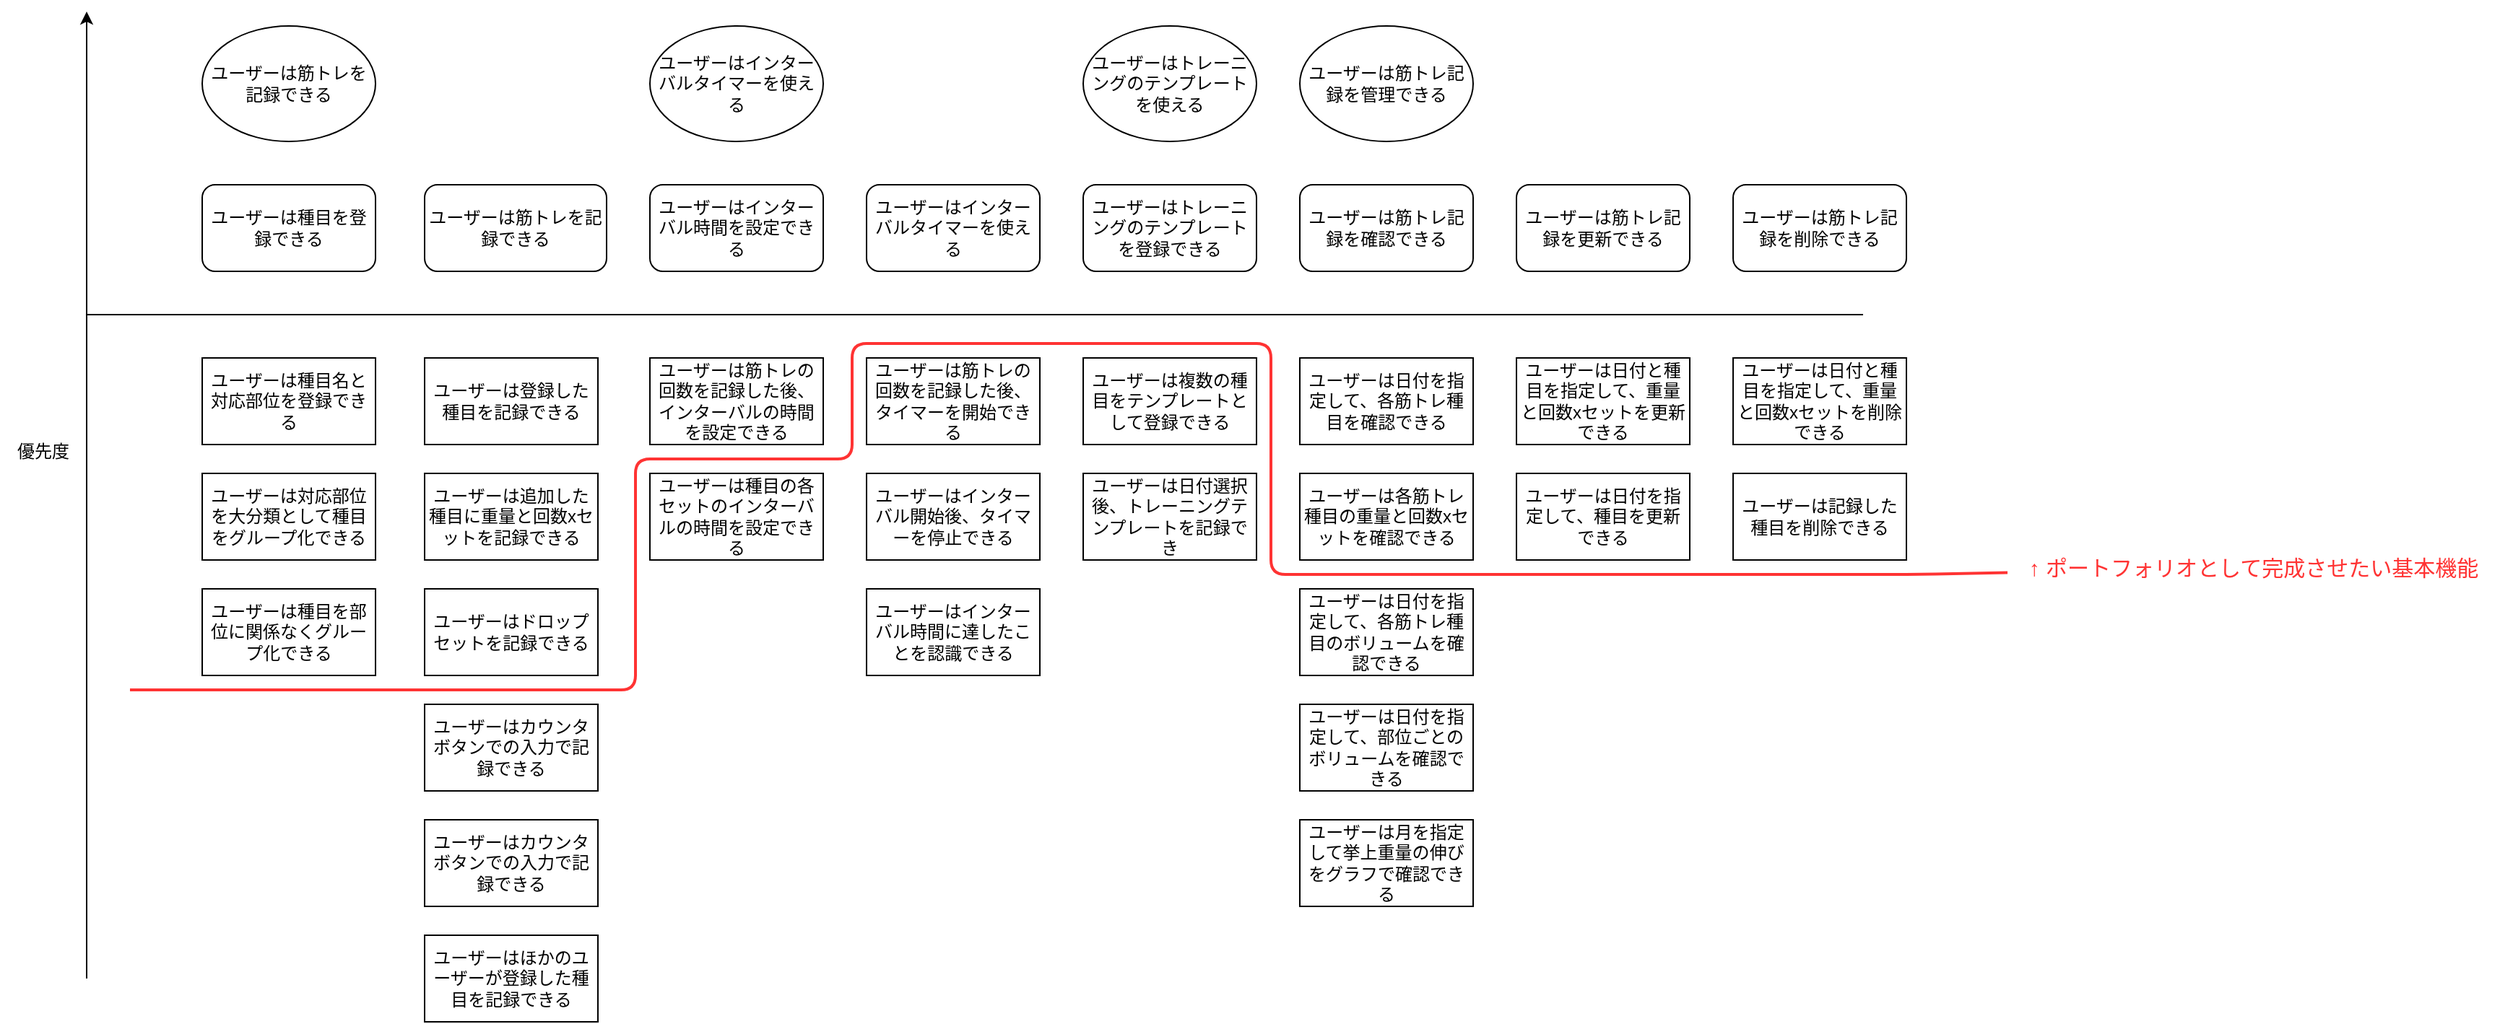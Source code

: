 <mxfile>
    <diagram name="ユーザーストーリーマッピング" id="d89eBESRnrm5665L_XqI">
        <mxGraphModel dx="1014" dy="872" grid="1" gridSize="10" guides="1" tooltips="1" connect="1" arrows="1" fold="1" page="1" pageScale="1" pageWidth="827" pageHeight="1169" math="0" shadow="0">
            <root>
                <mxCell id="0"/>
                <mxCell id="1" parent="0"/>
                <mxCell id="bu0Hg3FqPW36yZZ3gOAO-1" value="ユーザーは種目名と対応部位を登録できる" style="rounded=0;whiteSpace=wrap;html=1;" parent="1" vertex="1">
                    <mxGeometry x="260" y="550" width="120" height="60" as="geometry"/>
                </mxCell>
                <mxCell id="bu0Hg3FqPW36yZZ3gOAO-4" value="ユーザーは筋トレを記録できる" style="ellipse;whiteSpace=wrap;html=1;" parent="1" vertex="1">
                    <mxGeometry x="260" y="320" width="120" height="80" as="geometry"/>
                </mxCell>
                <mxCell id="bu0Hg3FqPW36yZZ3gOAO-5" value="ユーザーは筋トレ記録を管理できる" style="ellipse;whiteSpace=wrap;html=1;" parent="1" vertex="1">
                    <mxGeometry x="1020" y="320" width="120" height="80" as="geometry"/>
                </mxCell>
                <mxCell id="bu0Hg3FqPW36yZZ3gOAO-9" value="ユーザーは筋トレを記録できる" style="rounded=1;whiteSpace=wrap;html=1;" parent="1" vertex="1">
                    <mxGeometry x="414" y="430" width="126" height="60" as="geometry"/>
                </mxCell>
                <mxCell id="bu0Hg3FqPW36yZZ3gOAO-12" value="ユーザーは種目を登録できる" style="rounded=1;whiteSpace=wrap;html=1;" parent="1" vertex="1">
                    <mxGeometry x="260" y="430" width="120" height="60" as="geometry"/>
                </mxCell>
                <mxCell id="bu0Hg3FqPW36yZZ3gOAO-13" value="ユーザーは登録した種目を記録できる" style="rounded=0;whiteSpace=wrap;html=1;" parent="1" vertex="1">
                    <mxGeometry x="414" y="550" width="120" height="60" as="geometry"/>
                </mxCell>
                <mxCell id="bu0Hg3FqPW36yZZ3gOAO-14" value="ユーザーは追加した種目に重量と回数xセットを記録できる" style="rounded=0;whiteSpace=wrap;html=1;" parent="1" vertex="1">
                    <mxGeometry x="414" y="630" width="120" height="60" as="geometry"/>
                </mxCell>
                <mxCell id="bu0Hg3FqPW36yZZ3gOAO-16" value="ユーザーは筋トレ記録を更新できる" style="rounded=1;whiteSpace=wrap;html=1;" parent="1" vertex="1">
                    <mxGeometry x="1170" y="430" width="120" height="60" as="geometry"/>
                </mxCell>
                <mxCell id="bu0Hg3FqPW36yZZ3gOAO-17" value="ユーザーは筋トレ記録を削除できる" style="rounded=1;whiteSpace=wrap;html=1;" parent="1" vertex="1">
                    <mxGeometry x="1320" y="430" width="120" height="60" as="geometry"/>
                </mxCell>
                <mxCell id="bu0Hg3FqPW36yZZ3gOAO-18" value="" style="endArrow=none;html=1;rounded=0;" parent="1" edge="1">
                    <mxGeometry width="50" height="50" relative="1" as="geometry">
                        <mxPoint x="180" y="520" as="sourcePoint"/>
                        <mxPoint x="1410" y="520" as="targetPoint"/>
                    </mxGeometry>
                </mxCell>
                <mxCell id="bu0Hg3FqPW36yZZ3gOAO-19" value="ユーザーは日付と種目を指定して、重量と回数xセットを更新できる" style="rounded=0;whiteSpace=wrap;html=1;" parent="1" vertex="1">
                    <mxGeometry x="1170" y="550" width="120" height="60" as="geometry"/>
                </mxCell>
                <mxCell id="bu0Hg3FqPW36yZZ3gOAO-20" value="ユーザーは日付と種目を指定して、重量と回数xセットを削除できる" style="rounded=0;whiteSpace=wrap;html=1;" parent="1" vertex="1">
                    <mxGeometry x="1320" y="550" width="120" height="60" as="geometry"/>
                </mxCell>
                <mxCell id="bu0Hg3FqPW36yZZ3gOAO-21" value="ユーザーは筋トレ記録を確認できる" style="rounded=1;whiteSpace=wrap;html=1;" parent="1" vertex="1">
                    <mxGeometry x="1020" y="430" width="120" height="60" as="geometry"/>
                </mxCell>
                <mxCell id="bu0Hg3FqPW36yZZ3gOAO-22" value="ユーザーは日付を指定して、各筋トレ種目を確認できる" style="rounded=0;whiteSpace=wrap;html=1;" parent="1" vertex="1">
                    <mxGeometry x="1020" y="550" width="120" height="60" as="geometry"/>
                </mxCell>
                <mxCell id="bu0Hg3FqPW36yZZ3gOAO-23" value="ユーザーは各筋トレ種目の重量と回数xセットを確認できる" style="rounded=0;whiteSpace=wrap;html=1;" parent="1" vertex="1">
                    <mxGeometry x="1020" y="630" width="120" height="60" as="geometry"/>
                </mxCell>
                <mxCell id="bu0Hg3FqPW36yZZ3gOAO-24" value="優先度" style="text;html=1;align=center;verticalAlign=middle;whiteSpace=wrap;rounded=0;" parent="1" vertex="1">
                    <mxGeometry x="120" y="600" width="60" height="30" as="geometry"/>
                </mxCell>
                <mxCell id="bu0Hg3FqPW36yZZ3gOAO-25" value="ユーザーは日付を指定して、各筋トレ種目のボリュームを確認できる" style="rounded=0;whiteSpace=wrap;html=1;" parent="1" vertex="1">
                    <mxGeometry x="1020" y="710" width="120" height="60" as="geometry"/>
                </mxCell>
                <mxCell id="bu0Hg3FqPW36yZZ3gOAO-26" value="ユーザーは日付を指定して、部位ごとのボリュームを確認できる" style="rounded=0;whiteSpace=wrap;html=1;" parent="1" vertex="1">
                    <mxGeometry x="1020" y="790" width="120" height="60" as="geometry"/>
                </mxCell>
                <mxCell id="bu0Hg3FqPW36yZZ3gOAO-28" value="" style="endArrow=classic;html=1;rounded=0;" parent="1" edge="1">
                    <mxGeometry width="50" height="50" relative="1" as="geometry">
                        <mxPoint x="180" y="980" as="sourcePoint"/>
                        <mxPoint x="180" y="310" as="targetPoint"/>
                    </mxGeometry>
                </mxCell>
                <mxCell id="bu0Hg3FqPW36yZZ3gOAO-29" value="ユーザーはドロップセットを記録できる" style="rounded=0;whiteSpace=wrap;html=1;" parent="1" vertex="1">
                    <mxGeometry x="414" y="710" width="120" height="60" as="geometry"/>
                </mxCell>
                <mxCell id="bu0Hg3FqPW36yZZ3gOAO-30" value="ユーザーはカウンタボタンでの入力で記録できる" style="rounded=0;whiteSpace=wrap;html=1;" parent="1" vertex="1">
                    <mxGeometry x="414" y="790" width="120" height="60" as="geometry"/>
                </mxCell>
                <mxCell id="2" value="ユーザーはカウンタボタンでの入力で記録できる" style="rounded=0;whiteSpace=wrap;html=1;" parent="1" vertex="1">
                    <mxGeometry x="414" y="870" width="120" height="60" as="geometry"/>
                </mxCell>
                <mxCell id="5" value="ユーザーは記録した種目を削除できる" style="rounded=0;whiteSpace=wrap;html=1;" parent="1" vertex="1">
                    <mxGeometry x="1320" y="630" width="120" height="60" as="geometry"/>
                </mxCell>
                <mxCell id="6" value="ユーザーはほかのユーザーが登録した種目を記録できる" style="rounded=0;whiteSpace=wrap;html=1;" parent="1" vertex="1">
                    <mxGeometry x="414" y="950" width="120" height="60" as="geometry"/>
                </mxCell>
                <mxCell id="7" value="ユーザーは月を指定して挙上重量の伸びをグラフで確認できる" style="rounded=0;whiteSpace=wrap;html=1;" parent="1" vertex="1">
                    <mxGeometry x="1020" y="870" width="120" height="60" as="geometry"/>
                </mxCell>
                <mxCell id="10" value="ユーザーは日付を指定して、種目を更新できる" style="rounded=0;whiteSpace=wrap;html=1;" parent="1" vertex="1">
                    <mxGeometry x="1170" y="630" width="120" height="60" as="geometry"/>
                </mxCell>
                <mxCell id="12" value="ユーザーはインターバル時間を設定できる" style="rounded=1;whiteSpace=wrap;html=1;" parent="1" vertex="1">
                    <mxGeometry x="570" y="430" width="120" height="60" as="geometry"/>
                </mxCell>
                <mxCell id="13" value="ユーザーはインターバルタイマーを使える" style="ellipse;whiteSpace=wrap;html=1;" parent="1" vertex="1">
                    <mxGeometry x="570" y="320" width="120" height="80" as="geometry"/>
                </mxCell>
                <mxCell id="14" value="ユーザーは対応部位を大分類として種目をグループ化できる" style="rounded=0;whiteSpace=wrap;html=1;" parent="1" vertex="1">
                    <mxGeometry x="260" y="630" width="120" height="60" as="geometry"/>
                </mxCell>
                <mxCell id="15" value="ユーザーは種目を部位に関係なくグループ化できる" style="rounded=0;whiteSpace=wrap;html=1;" parent="1" vertex="1">
                    <mxGeometry x="260" y="710" width="120" height="60" as="geometry"/>
                </mxCell>
                <mxCell id="17" value="ユーザーはトレーニングのテンプレートを使える" style="ellipse;whiteSpace=wrap;html=1;" parent="1" vertex="1">
                    <mxGeometry x="870" y="320" width="120" height="80" as="geometry"/>
                </mxCell>
                <mxCell id="18" value="ユーザーはトレーニングのテンプレートを登録できる" style="rounded=1;whiteSpace=wrap;html=1;" parent="1" vertex="1">
                    <mxGeometry x="870" y="430" width="120" height="60" as="geometry"/>
                </mxCell>
                <mxCell id="19" value="ユーザーは種目の各セットのインターバルの時間を設定できる" style="rounded=0;whiteSpace=wrap;html=1;" parent="1" vertex="1">
                    <mxGeometry x="570" y="630" width="120" height="60" as="geometry"/>
                </mxCell>
                <mxCell id="20" value="ユーザーは筋トレの回数を記録した後、インターバルの時間を設定できる" style="rounded=0;whiteSpace=wrap;html=1;" parent="1" vertex="1">
                    <mxGeometry x="570" y="550" width="120" height="60" as="geometry"/>
                </mxCell>
                <mxCell id="21" value="ユーザーは筋トレの回数を記録した後、タイマーを開始できる" style="rounded=0;whiteSpace=wrap;html=1;" parent="1" vertex="1">
                    <mxGeometry x="720" y="550" width="120" height="60" as="geometry"/>
                </mxCell>
                <mxCell id="22" value="ユーザーはインターバル開始後、タイマーを停止できる" style="rounded=0;whiteSpace=wrap;html=1;" parent="1" vertex="1">
                    <mxGeometry x="720" y="630" width="120" height="60" as="geometry"/>
                </mxCell>
                <mxCell id="23" value="ユーザーはインターバル時間に達したことを認識できる" style="rounded=0;whiteSpace=wrap;html=1;" parent="1" vertex="1">
                    <mxGeometry x="720" y="710" width="120" height="60" as="geometry"/>
                </mxCell>
                <mxCell id="24" value="ユーザーはインターバルタイマーを使える" style="rounded=1;whiteSpace=wrap;html=1;" parent="1" vertex="1">
                    <mxGeometry x="720" y="430" width="120" height="60" as="geometry"/>
                </mxCell>
                <mxCell id="26" value="ユーザーは複数の種目をテンプレートとして登録できる" style="rounded=0;whiteSpace=wrap;html=1;" parent="1" vertex="1">
                    <mxGeometry x="870" y="550" width="120" height="60" as="geometry"/>
                </mxCell>
                <mxCell id="27" value="ユーザーは日付選択後、トレーニングテンプレートを記録でき" style="rounded=0;whiteSpace=wrap;html=1;" parent="1" vertex="1">
                    <mxGeometry x="870" y="630" width="120" height="60" as="geometry"/>
                </mxCell>
                <mxCell id="28" value="" style="endArrow=none;html=1;strokeWidth=2;strokeColor=#FF3333;" parent="1" target="29" edge="1">
                    <mxGeometry width="50" height="50" relative="1" as="geometry">
                        <mxPoint x="210" y="780" as="sourcePoint"/>
                        <mxPoint x="1560" y="700" as="targetPoint"/>
                        <Array as="points">
                            <mxPoint x="240" y="780"/>
                            <mxPoint x="400" y="780"/>
                            <mxPoint x="560" y="780"/>
                            <mxPoint x="560" y="620"/>
                            <mxPoint x="710" y="620"/>
                            <mxPoint x="710" y="540"/>
                            <mxPoint x="850" y="540"/>
                            <mxPoint x="1000" y="540"/>
                            <mxPoint x="1000" y="700"/>
                            <mxPoint x="1160" y="700"/>
                            <mxPoint x="1300" y="700"/>
                            <mxPoint x="1450" y="700"/>
                        </Array>
                    </mxGeometry>
                </mxCell>
                <mxCell id="29" value="&lt;font style=&quot;color: rgb(255, 51, 51); font-size: 15px;&quot;&gt;↑ ポートフォリオとして完成させたい基本機能&lt;/font&gt;" style="text;html=1;align=center;verticalAlign=middle;resizable=0;points=[];autosize=1;strokeColor=none;fillColor=none;" parent="1" vertex="1">
                    <mxGeometry x="1510" y="680" width="340" height="30" as="geometry"/>
                </mxCell>
            </root>
        </mxGraphModel>
    </diagram>
    <diagram id="EugpxlPjuFYS00YLV1Kh" name="データ構造">
        <mxGraphModel dx="1014" dy="2041" grid="1" gridSize="10" guides="1" tooltips="1" connect="1" arrows="1" fold="1" page="1" pageScale="1" pageWidth="827" pageHeight="1169" math="0" shadow="0">
            <root>
                <mxCell id="0"/>
                <mxCell id="1" parent="0"/>
                <mxCell id="iVWxalUcfSYQcnkExQpO-4" value="exercises" style="shape=table;startSize=30;container=1;collapsible=1;childLayout=tableLayout;fixedRows=1;rowLines=0;fontStyle=1;align=center;resizeLast=1;html=1;" parent="1" vertex="1">
                    <mxGeometry x="410" y="80" width="180" height="150" as="geometry"/>
                </mxCell>
                <mxCell id="iVWxalUcfSYQcnkExQpO-5" value="" style="shape=tableRow;horizontal=0;startSize=0;swimlaneHead=0;swimlaneBody=0;fillColor=none;collapsible=0;dropTarget=0;points=[[0,0.5],[1,0.5]];portConstraint=eastwest;top=0;left=0;right=0;bottom=1;" parent="iVWxalUcfSYQcnkExQpO-4" vertex="1">
                    <mxGeometry y="30" width="180" height="30" as="geometry"/>
                </mxCell>
                <mxCell id="iVWxalUcfSYQcnkExQpO-6" value="PK" style="shape=partialRectangle;connectable=0;fillColor=none;top=0;left=0;bottom=0;right=0;fontStyle=1;overflow=hidden;whiteSpace=wrap;html=1;" parent="iVWxalUcfSYQcnkExQpO-5" vertex="1">
                    <mxGeometry width="30" height="30" as="geometry">
                        <mxRectangle width="30" height="30" as="alternateBounds"/>
                    </mxGeometry>
                </mxCell>
                <mxCell id="iVWxalUcfSYQcnkExQpO-7" value="id" style="shape=partialRectangle;connectable=0;fillColor=none;top=0;left=0;bottom=0;right=0;align=left;spacingLeft=6;fontStyle=5;overflow=hidden;whiteSpace=wrap;html=1;" parent="iVWxalUcfSYQcnkExQpO-5" vertex="1">
                    <mxGeometry x="30" width="150" height="30" as="geometry">
                        <mxRectangle width="150" height="30" as="alternateBounds"/>
                    </mxGeometry>
                </mxCell>
                <mxCell id="bGSmJRp2j0qmrik_Qmxs-1" value="" style="shape=tableRow;horizontal=0;startSize=0;swimlaneHead=0;swimlaneBody=0;fillColor=none;collapsible=0;dropTarget=0;points=[[0,0.5],[1,0.5]];portConstraint=eastwest;top=0;left=0;right=0;bottom=0;" parent="iVWxalUcfSYQcnkExQpO-4" vertex="1">
                    <mxGeometry y="60" width="180" height="30" as="geometry"/>
                </mxCell>
                <mxCell id="bGSmJRp2j0qmrik_Qmxs-2" value="FK" style="shape=partialRectangle;connectable=0;fillColor=none;top=0;left=0;bottom=0;right=0;editable=1;overflow=hidden;whiteSpace=wrap;html=1;" parent="bGSmJRp2j0qmrik_Qmxs-1" vertex="1">
                    <mxGeometry width="30" height="30" as="geometry">
                        <mxRectangle width="30" height="30" as="alternateBounds"/>
                    </mxGeometry>
                </mxCell>
                <mxCell id="bGSmJRp2j0qmrik_Qmxs-3" value="user_id" style="shape=partialRectangle;connectable=0;fillColor=none;top=0;left=0;bottom=0;right=0;align=left;spacingLeft=6;overflow=hidden;whiteSpace=wrap;html=1;" parent="bGSmJRp2j0qmrik_Qmxs-1" vertex="1">
                    <mxGeometry x="30" width="150" height="30" as="geometry">
                        <mxRectangle width="150" height="30" as="alternateBounds"/>
                    </mxGeometry>
                </mxCell>
                <mxCell id="90nzWPXMSpH1BK3m2PgI-11" value="" style="shape=tableRow;horizontal=0;startSize=0;swimlaneHead=0;swimlaneBody=0;fillColor=none;collapsible=0;dropTarget=0;points=[[0,0.5],[1,0.5]];portConstraint=eastwest;top=0;left=0;right=0;bottom=0;" parent="iVWxalUcfSYQcnkExQpO-4" vertex="1">
                    <mxGeometry y="90" width="180" height="30" as="geometry"/>
                </mxCell>
                <mxCell id="90nzWPXMSpH1BK3m2PgI-12" value="" style="shape=partialRectangle;connectable=0;fillColor=none;top=0;left=0;bottom=0;right=0;editable=1;overflow=hidden;whiteSpace=wrap;html=1;" parent="90nzWPXMSpH1BK3m2PgI-11" vertex="1">
                    <mxGeometry width="30" height="30" as="geometry">
                        <mxRectangle width="30" height="30" as="alternateBounds"/>
                    </mxGeometry>
                </mxCell>
                <mxCell id="90nzWPXMSpH1BK3m2PgI-13" value="name" style="shape=partialRectangle;connectable=0;fillColor=none;top=0;left=0;bottom=0;right=0;align=left;spacingLeft=6;overflow=hidden;whiteSpace=wrap;html=1;" parent="90nzWPXMSpH1BK3m2PgI-11" vertex="1">
                    <mxGeometry x="30" width="150" height="30" as="geometry">
                        <mxRectangle width="150" height="30" as="alternateBounds"/>
                    </mxGeometry>
                </mxCell>
                <mxCell id="iVWxalUcfSYQcnkExQpO-11" value="" style="shape=tableRow;horizontal=0;startSize=0;swimlaneHead=0;swimlaneBody=0;fillColor=none;collapsible=0;dropTarget=0;points=[[0,0.5],[1,0.5]];portConstraint=eastwest;top=0;left=0;right=0;bottom=0;" parent="iVWxalUcfSYQcnkExQpO-4" vertex="1">
                    <mxGeometry y="120" width="180" height="30" as="geometry"/>
                </mxCell>
                <mxCell id="iVWxalUcfSYQcnkExQpO-12" value="" style="shape=partialRectangle;connectable=0;fillColor=none;top=0;left=0;bottom=0;right=0;editable=1;overflow=hidden;whiteSpace=wrap;html=1;" parent="iVWxalUcfSYQcnkExQpO-11" vertex="1">
                    <mxGeometry width="30" height="30" as="geometry">
                        <mxRectangle width="30" height="30" as="alternateBounds"/>
                    </mxGeometry>
                </mxCell>
                <mxCell id="iVWxalUcfSYQcnkExQpO-13" value="description" style="shape=partialRectangle;connectable=0;fillColor=none;top=0;left=0;bottom=0;right=0;align=left;spacingLeft=6;overflow=hidden;whiteSpace=wrap;html=1;" parent="iVWxalUcfSYQcnkExQpO-11" vertex="1">
                    <mxGeometry x="30" width="150" height="30" as="geometry">
                        <mxRectangle width="150" height="30" as="alternateBounds"/>
                    </mxGeometry>
                </mxCell>
                <mxCell id="cRx1jSdzTH8VaI_E-aYe-1" value="muscles" style="shape=table;startSize=30;container=1;collapsible=1;childLayout=tableLayout;fixedRows=1;rowLines=0;fontStyle=1;align=center;resizeLast=1;html=1;" parent="1" vertex="1">
                    <mxGeometry x="970" y="110" width="180" height="120" as="geometry"/>
                </mxCell>
                <mxCell id="cRx1jSdzTH8VaI_E-aYe-2" value="" style="shape=tableRow;horizontal=0;startSize=0;swimlaneHead=0;swimlaneBody=0;fillColor=none;collapsible=0;dropTarget=0;points=[[0,0.5],[1,0.5]];portConstraint=eastwest;top=0;left=0;right=0;bottom=1;" parent="cRx1jSdzTH8VaI_E-aYe-1" vertex="1">
                    <mxGeometry y="30" width="180" height="30" as="geometry"/>
                </mxCell>
                <mxCell id="cRx1jSdzTH8VaI_E-aYe-3" value="PK" style="shape=partialRectangle;connectable=0;fillColor=none;top=0;left=0;bottom=0;right=0;fontStyle=1;overflow=hidden;whiteSpace=wrap;html=1;" parent="cRx1jSdzTH8VaI_E-aYe-2" vertex="1">
                    <mxGeometry width="30" height="30" as="geometry">
                        <mxRectangle width="30" height="30" as="alternateBounds"/>
                    </mxGeometry>
                </mxCell>
                <mxCell id="cRx1jSdzTH8VaI_E-aYe-4" value="id" style="shape=partialRectangle;connectable=0;fillColor=none;top=0;left=0;bottom=0;right=0;align=left;spacingLeft=6;fontStyle=5;overflow=hidden;whiteSpace=wrap;html=1;" parent="cRx1jSdzTH8VaI_E-aYe-2" vertex="1">
                    <mxGeometry x="30" width="150" height="30" as="geometry">
                        <mxRectangle width="150" height="30" as="alternateBounds"/>
                    </mxGeometry>
                </mxCell>
                <mxCell id="cRx1jSdzTH8VaI_E-aYe-5" value="" style="shape=tableRow;horizontal=0;startSize=0;swimlaneHead=0;swimlaneBody=0;fillColor=none;collapsible=0;dropTarget=0;points=[[0,0.5],[1,0.5]];portConstraint=eastwest;top=0;left=0;right=0;bottom=0;" parent="cRx1jSdzTH8VaI_E-aYe-1" vertex="1">
                    <mxGeometry y="60" width="180" height="30" as="geometry"/>
                </mxCell>
                <mxCell id="cRx1jSdzTH8VaI_E-aYe-6" value="FK" style="shape=partialRectangle;connectable=0;fillColor=none;top=0;left=0;bottom=0;right=0;editable=1;overflow=hidden;whiteSpace=wrap;html=1;" parent="cRx1jSdzTH8VaI_E-aYe-5" vertex="1">
                    <mxGeometry width="30" height="30" as="geometry">
                        <mxRectangle width="30" height="30" as="alternateBounds"/>
                    </mxGeometry>
                </mxCell>
                <mxCell id="cRx1jSdzTH8VaI_E-aYe-7" value="body_area_id" style="shape=partialRectangle;connectable=0;fillColor=none;top=0;left=0;bottom=0;right=0;align=left;spacingLeft=6;overflow=hidden;whiteSpace=wrap;html=1;" parent="cRx1jSdzTH8VaI_E-aYe-5" vertex="1">
                    <mxGeometry x="30" width="150" height="30" as="geometry">
                        <mxRectangle width="150" height="30" as="alternateBounds"/>
                    </mxGeometry>
                </mxCell>
                <mxCell id="IzdglYVErNMGdeQVXlaD-14" value="" style="shape=tableRow;horizontal=0;startSize=0;swimlaneHead=0;swimlaneBody=0;fillColor=none;collapsible=0;dropTarget=0;points=[[0,0.5],[1,0.5]];portConstraint=eastwest;top=0;left=0;right=0;bottom=0;" parent="cRx1jSdzTH8VaI_E-aYe-1" vertex="1">
                    <mxGeometry y="90" width="180" height="30" as="geometry"/>
                </mxCell>
                <mxCell id="IzdglYVErNMGdeQVXlaD-15" value="" style="shape=partialRectangle;connectable=0;fillColor=none;top=0;left=0;bottom=0;right=0;editable=1;overflow=hidden;whiteSpace=wrap;html=1;" parent="IzdglYVErNMGdeQVXlaD-14" vertex="1">
                    <mxGeometry width="30" height="30" as="geometry">
                        <mxRectangle width="30" height="30" as="alternateBounds"/>
                    </mxGeometry>
                </mxCell>
                <mxCell id="IzdglYVErNMGdeQVXlaD-16" value="name" style="shape=partialRectangle;connectable=0;fillColor=none;top=0;left=0;bottom=0;right=0;align=left;spacingLeft=6;overflow=hidden;whiteSpace=wrap;html=1;" parent="IzdglYVErNMGdeQVXlaD-14" vertex="1">
                    <mxGeometry x="30" width="150" height="30" as="geometry">
                        <mxRectangle width="150" height="30" as="alternateBounds"/>
                    </mxGeometry>
                </mxCell>
                <mxCell id="cRx1jSdzTH8VaI_E-aYe-14" value="exercise_muscle_links" style="shape=table;startSize=30;container=1;collapsible=1;childLayout=tableLayout;fixedRows=1;rowLines=0;fontStyle=1;align=center;resizeLast=1;html=1;" parent="1" vertex="1">
                    <mxGeometry x="740" y="20" width="180" height="150" as="geometry"/>
                </mxCell>
                <mxCell id="cRx1jSdzTH8VaI_E-aYe-15" value="" style="shape=tableRow;horizontal=0;startSize=0;swimlaneHead=0;swimlaneBody=0;fillColor=none;collapsible=0;dropTarget=0;points=[[0,0.5],[1,0.5]];portConstraint=eastwest;top=0;left=0;right=0;bottom=1;" parent="cRx1jSdzTH8VaI_E-aYe-14" vertex="1">
                    <mxGeometry y="30" width="180" height="30" as="geometry"/>
                </mxCell>
                <mxCell id="cRx1jSdzTH8VaI_E-aYe-16" value="PK" style="shape=partialRectangle;connectable=0;fillColor=none;top=0;left=0;bottom=0;right=0;fontStyle=1;overflow=hidden;whiteSpace=wrap;html=1;" parent="cRx1jSdzTH8VaI_E-aYe-15" vertex="1">
                    <mxGeometry width="30" height="30" as="geometry">
                        <mxRectangle width="30" height="30" as="alternateBounds"/>
                    </mxGeometry>
                </mxCell>
                <mxCell id="cRx1jSdzTH8VaI_E-aYe-17" value="id" style="shape=partialRectangle;connectable=0;fillColor=none;top=0;left=0;bottom=0;right=0;align=left;spacingLeft=6;fontStyle=5;overflow=hidden;whiteSpace=wrap;html=1;" parent="cRx1jSdzTH8VaI_E-aYe-15" vertex="1">
                    <mxGeometry x="30" width="150" height="30" as="geometry">
                        <mxRectangle width="150" height="30" as="alternateBounds"/>
                    </mxGeometry>
                </mxCell>
                <mxCell id="90nzWPXMSpH1BK3m2PgI-17" value="" style="shape=tableRow;horizontal=0;startSize=0;swimlaneHead=0;swimlaneBody=0;fillColor=none;collapsible=0;dropTarget=0;points=[[0,0.5],[1,0.5]];portConstraint=eastwest;top=0;left=0;right=0;bottom=0;" parent="cRx1jSdzTH8VaI_E-aYe-14" vertex="1">
                    <mxGeometry y="60" width="180" height="30" as="geometry"/>
                </mxCell>
                <mxCell id="90nzWPXMSpH1BK3m2PgI-18" value="FK" style="shape=partialRectangle;connectable=0;fillColor=none;top=0;left=0;bottom=0;right=0;editable=1;overflow=hidden;whiteSpace=wrap;html=1;" parent="90nzWPXMSpH1BK3m2PgI-17" vertex="1">
                    <mxGeometry width="30" height="30" as="geometry">
                        <mxRectangle width="30" height="30" as="alternateBounds"/>
                    </mxGeometry>
                </mxCell>
                <mxCell id="90nzWPXMSpH1BK3m2PgI-19" value="user_id" style="shape=partialRectangle;connectable=0;fillColor=none;top=0;left=0;bottom=0;right=0;align=left;spacingLeft=6;overflow=hidden;whiteSpace=wrap;html=1;" parent="90nzWPXMSpH1BK3m2PgI-17" vertex="1">
                    <mxGeometry x="30" width="150" height="30" as="geometry">
                        <mxRectangle width="150" height="30" as="alternateBounds"/>
                    </mxGeometry>
                </mxCell>
                <mxCell id="cRx1jSdzTH8VaI_E-aYe-18" value="" style="shape=tableRow;horizontal=0;startSize=0;swimlaneHead=0;swimlaneBody=0;fillColor=none;collapsible=0;dropTarget=0;points=[[0,0.5],[1,0.5]];portConstraint=eastwest;top=0;left=0;right=0;bottom=0;" parent="cRx1jSdzTH8VaI_E-aYe-14" vertex="1">
                    <mxGeometry y="90" width="180" height="30" as="geometry"/>
                </mxCell>
                <mxCell id="cRx1jSdzTH8VaI_E-aYe-19" value="FK" style="shape=partialRectangle;connectable=0;fillColor=none;top=0;left=0;bottom=0;right=0;editable=1;overflow=hidden;whiteSpace=wrap;html=1;" parent="cRx1jSdzTH8VaI_E-aYe-18" vertex="1">
                    <mxGeometry width="30" height="30" as="geometry">
                        <mxRectangle width="30" height="30" as="alternateBounds"/>
                    </mxGeometry>
                </mxCell>
                <mxCell id="cRx1jSdzTH8VaI_E-aYe-20" value="exercise_id" style="shape=partialRectangle;connectable=0;fillColor=none;top=0;left=0;bottom=0;right=0;align=left;spacingLeft=6;overflow=hidden;whiteSpace=wrap;html=1;" parent="cRx1jSdzTH8VaI_E-aYe-18" vertex="1">
                    <mxGeometry x="30" width="150" height="30" as="geometry">
                        <mxRectangle width="150" height="30" as="alternateBounds"/>
                    </mxGeometry>
                </mxCell>
                <mxCell id="cRx1jSdzTH8VaI_E-aYe-21" value="" style="shape=tableRow;horizontal=0;startSize=0;swimlaneHead=0;swimlaneBody=0;fillColor=none;collapsible=0;dropTarget=0;points=[[0,0.5],[1,0.5]];portConstraint=eastwest;top=0;left=0;right=0;bottom=0;" parent="cRx1jSdzTH8VaI_E-aYe-14" vertex="1">
                    <mxGeometry y="120" width="180" height="30" as="geometry"/>
                </mxCell>
                <mxCell id="cRx1jSdzTH8VaI_E-aYe-22" value="FK" style="shape=partialRectangle;connectable=0;fillColor=none;top=0;left=0;bottom=0;right=0;editable=1;overflow=hidden;whiteSpace=wrap;html=1;" parent="cRx1jSdzTH8VaI_E-aYe-21" vertex="1">
                    <mxGeometry width="30" height="30" as="geometry">
                        <mxRectangle width="30" height="30" as="alternateBounds"/>
                    </mxGeometry>
                </mxCell>
                <mxCell id="cRx1jSdzTH8VaI_E-aYe-23" value="muscle_id" style="shape=partialRectangle;connectable=0;fillColor=none;top=0;left=0;bottom=0;right=0;align=left;spacingLeft=6;overflow=hidden;whiteSpace=wrap;html=1;" parent="cRx1jSdzTH8VaI_E-aYe-21" vertex="1">
                    <mxGeometry x="30" width="150" height="30" as="geometry">
                        <mxRectangle width="150" height="30" as="alternateBounds"/>
                    </mxGeometry>
                </mxCell>
                <mxCell id="cRx1jSdzTH8VaI_E-aYe-27" value="trainings" style="shape=table;startSize=30;container=1;collapsible=1;childLayout=tableLayout;fixedRows=1;rowLines=0;fontStyle=1;align=center;resizeLast=1;html=1;" parent="1" vertex="1">
                    <mxGeometry x="30" y="600" width="180" height="180" as="geometry"/>
                </mxCell>
                <mxCell id="cRx1jSdzTH8VaI_E-aYe-28" value="" style="shape=tableRow;horizontal=0;startSize=0;swimlaneHead=0;swimlaneBody=0;fillColor=none;collapsible=0;dropTarget=0;points=[[0,0.5],[1,0.5]];portConstraint=eastwest;top=0;left=0;right=0;bottom=1;" parent="cRx1jSdzTH8VaI_E-aYe-27" vertex="1">
                    <mxGeometry y="30" width="180" height="30" as="geometry"/>
                </mxCell>
                <mxCell id="cRx1jSdzTH8VaI_E-aYe-29" value="PK" style="shape=partialRectangle;connectable=0;fillColor=none;top=0;left=0;bottom=0;right=0;fontStyle=1;overflow=hidden;whiteSpace=wrap;html=1;" parent="cRx1jSdzTH8VaI_E-aYe-28" vertex="1">
                    <mxGeometry width="30" height="30" as="geometry">
                        <mxRectangle width="30" height="30" as="alternateBounds"/>
                    </mxGeometry>
                </mxCell>
                <mxCell id="cRx1jSdzTH8VaI_E-aYe-30" value="id" style="shape=partialRectangle;connectable=0;fillColor=none;top=0;left=0;bottom=0;right=0;align=left;spacingLeft=6;fontStyle=5;overflow=hidden;whiteSpace=wrap;html=1;" parent="cRx1jSdzTH8VaI_E-aYe-28" vertex="1">
                    <mxGeometry x="30" width="150" height="30" as="geometry">
                        <mxRectangle width="150" height="30" as="alternateBounds"/>
                    </mxGeometry>
                </mxCell>
                <mxCell id="cRx1jSdzTH8VaI_E-aYe-31" value="" style="shape=tableRow;horizontal=0;startSize=0;swimlaneHead=0;swimlaneBody=0;fillColor=none;collapsible=0;dropTarget=0;points=[[0,0.5],[1,0.5]];portConstraint=eastwest;top=0;left=0;right=0;bottom=0;" parent="cRx1jSdzTH8VaI_E-aYe-27" vertex="1">
                    <mxGeometry y="60" width="180" height="30" as="geometry"/>
                </mxCell>
                <mxCell id="cRx1jSdzTH8VaI_E-aYe-32" value="FK" style="shape=partialRectangle;connectable=0;fillColor=none;top=0;left=0;bottom=0;right=0;editable=1;overflow=hidden;whiteSpace=wrap;html=1;" parent="cRx1jSdzTH8VaI_E-aYe-31" vertex="1">
                    <mxGeometry width="30" height="30" as="geometry">
                        <mxRectangle width="30" height="30" as="alternateBounds"/>
                    </mxGeometry>
                </mxCell>
                <mxCell id="cRx1jSdzTH8VaI_E-aYe-33" value="user_id" style="shape=partialRectangle;connectable=0;fillColor=none;top=0;left=0;bottom=0;right=0;align=left;spacingLeft=6;overflow=hidden;whiteSpace=wrap;html=1;" parent="cRx1jSdzTH8VaI_E-aYe-31" vertex="1">
                    <mxGeometry x="30" width="150" height="30" as="geometry">
                        <mxRectangle width="150" height="30" as="alternateBounds"/>
                    </mxGeometry>
                </mxCell>
                <mxCell id="90nzWPXMSpH1BK3m2PgI-24" value="" style="shape=tableRow;horizontal=0;startSize=0;swimlaneHead=0;swimlaneBody=0;fillColor=none;collapsible=0;dropTarget=0;points=[[0,0.5],[1,0.5]];portConstraint=eastwest;top=0;left=0;right=0;bottom=0;" parent="cRx1jSdzTH8VaI_E-aYe-27" vertex="1">
                    <mxGeometry y="90" width="180" height="30" as="geometry"/>
                </mxCell>
                <mxCell id="90nzWPXMSpH1BK3m2PgI-25" value="FK" style="shape=partialRectangle;connectable=0;fillColor=none;top=0;left=0;bottom=0;right=0;editable=1;overflow=hidden;whiteSpace=wrap;html=1;" parent="90nzWPXMSpH1BK3m2PgI-24" vertex="1">
                    <mxGeometry width="30" height="30" as="geometry">
                        <mxRectangle width="30" height="30" as="alternateBounds"/>
                    </mxGeometry>
                </mxCell>
                <mxCell id="90nzWPXMSpH1BK3m2PgI-26" value="exercise_id" style="shape=partialRectangle;connectable=0;fillColor=none;top=0;left=0;bottom=0;right=0;align=left;spacingLeft=6;overflow=hidden;whiteSpace=wrap;html=1;" parent="90nzWPXMSpH1BK3m2PgI-24" vertex="1">
                    <mxGeometry x="30" width="150" height="30" as="geometry">
                        <mxRectangle width="150" height="30" as="alternateBounds"/>
                    </mxGeometry>
                </mxCell>
                <mxCell id="dVXHxbVp31Byk8fHiJIo-8" value="" style="shape=tableRow;horizontal=0;startSize=0;swimlaneHead=0;swimlaneBody=0;fillColor=none;collapsible=0;dropTarget=0;points=[[0,0.5],[1,0.5]];portConstraint=eastwest;top=0;left=0;right=0;bottom=0;" parent="cRx1jSdzTH8VaI_E-aYe-27" vertex="1">
                    <mxGeometry y="120" width="180" height="30" as="geometry"/>
                </mxCell>
                <mxCell id="dVXHxbVp31Byk8fHiJIo-9" value="" style="shape=partialRectangle;connectable=0;fillColor=none;top=0;left=0;bottom=0;right=0;editable=1;overflow=hidden;whiteSpace=wrap;html=1;" parent="dVXHxbVp31Byk8fHiJIo-8" vertex="1">
                    <mxGeometry width="30" height="30" as="geometry">
                        <mxRectangle width="30" height="30" as="alternateBounds"/>
                    </mxGeometry>
                </mxCell>
                <mxCell id="dVXHxbVp31Byk8fHiJIo-10" value="comment" style="shape=partialRectangle;connectable=0;fillColor=none;top=0;left=0;bottom=0;right=0;align=left;spacingLeft=6;overflow=hidden;whiteSpace=wrap;html=1;" parent="dVXHxbVp31Byk8fHiJIo-8" vertex="1">
                    <mxGeometry x="30" width="150" height="30" as="geometry">
                        <mxRectangle width="150" height="30" as="alternateBounds"/>
                    </mxGeometry>
                </mxCell>
                <mxCell id="dVXHxbVp31Byk8fHiJIo-4" value="" style="shape=tableRow;horizontal=0;startSize=0;swimlaneHead=0;swimlaneBody=0;fillColor=none;collapsible=0;dropTarget=0;points=[[0,0.5],[1,0.5]];portConstraint=eastwest;top=0;left=0;right=0;bottom=0;" parent="cRx1jSdzTH8VaI_E-aYe-27" vertex="1">
                    <mxGeometry y="150" width="180" height="30" as="geometry"/>
                </mxCell>
                <mxCell id="dVXHxbVp31Byk8fHiJIo-5" value="" style="shape=partialRectangle;connectable=0;fillColor=none;top=0;left=0;bottom=0;right=0;editable=1;overflow=hidden;whiteSpace=wrap;html=1;" parent="dVXHxbVp31Byk8fHiJIo-4" vertex="1">
                    <mxGeometry width="30" height="30" as="geometry">
                        <mxRectangle width="30" height="30" as="alternateBounds"/>
                    </mxGeometry>
                </mxCell>
                <mxCell id="dVXHxbVp31Byk8fHiJIo-6" value="created_at" style="shape=partialRectangle;connectable=0;fillColor=none;top=0;left=0;bottom=0;right=0;align=left;spacingLeft=6;overflow=hidden;whiteSpace=wrap;html=1;" parent="dVXHxbVp31Byk8fHiJIo-4" vertex="1">
                    <mxGeometry x="30" width="150" height="30" as="geometry">
                        <mxRectangle width="150" height="30" as="alternateBounds"/>
                    </mxGeometry>
                </mxCell>
                <mxCell id="cRx1jSdzTH8VaI_E-aYe-37" value="sets" style="shape=table;startSize=30;container=1;collapsible=1;childLayout=tableLayout;fixedRows=1;rowLines=0;fontStyle=1;align=center;resizeLast=1;html=1;" parent="1" vertex="1">
                    <mxGeometry x="710" y="630" width="180" height="210" as="geometry"/>
                </mxCell>
                <mxCell id="cRx1jSdzTH8VaI_E-aYe-38" value="" style="shape=tableRow;horizontal=0;startSize=0;swimlaneHead=0;swimlaneBody=0;fillColor=none;collapsible=0;dropTarget=0;points=[[0,0.5],[1,0.5]];portConstraint=eastwest;top=0;left=0;right=0;bottom=1;" parent="cRx1jSdzTH8VaI_E-aYe-37" vertex="1">
                    <mxGeometry y="30" width="180" height="30" as="geometry"/>
                </mxCell>
                <mxCell id="cRx1jSdzTH8VaI_E-aYe-39" value="PK" style="shape=partialRectangle;connectable=0;fillColor=none;top=0;left=0;bottom=0;right=0;fontStyle=1;overflow=hidden;whiteSpace=wrap;html=1;" parent="cRx1jSdzTH8VaI_E-aYe-38" vertex="1">
                    <mxGeometry width="30" height="30" as="geometry">
                        <mxRectangle width="30" height="30" as="alternateBounds"/>
                    </mxGeometry>
                </mxCell>
                <mxCell id="cRx1jSdzTH8VaI_E-aYe-40" value="id" style="shape=partialRectangle;connectable=0;fillColor=none;top=0;left=0;bottom=0;right=0;align=left;spacingLeft=6;fontStyle=5;overflow=hidden;whiteSpace=wrap;html=1;" parent="cRx1jSdzTH8VaI_E-aYe-38" vertex="1">
                    <mxGeometry x="30" width="150" height="30" as="geometry">
                        <mxRectangle width="150" height="30" as="alternateBounds"/>
                    </mxGeometry>
                </mxCell>
                <mxCell id="cRx1jSdzTH8VaI_E-aYe-44" value="" style="shape=tableRow;horizontal=0;startSize=0;swimlaneHead=0;swimlaneBody=0;fillColor=none;collapsible=0;dropTarget=0;points=[[0,0.5],[1,0.5]];portConstraint=eastwest;top=0;left=0;right=0;bottom=0;" parent="cRx1jSdzTH8VaI_E-aYe-37" vertex="1">
                    <mxGeometry y="60" width="180" height="30" as="geometry"/>
                </mxCell>
                <mxCell id="cRx1jSdzTH8VaI_E-aYe-45" value="FK" style="shape=partialRectangle;connectable=0;fillColor=none;top=0;left=0;bottom=0;right=0;editable=1;overflow=hidden;whiteSpace=wrap;html=1;" parent="cRx1jSdzTH8VaI_E-aYe-44" vertex="1">
                    <mxGeometry width="30" height="30" as="geometry">
                        <mxRectangle width="30" height="30" as="alternateBounds"/>
                    </mxGeometry>
                </mxCell>
                <mxCell id="cRx1jSdzTH8VaI_E-aYe-46" value="user_id" style="shape=partialRectangle;connectable=0;fillColor=none;top=0;left=0;bottom=0;right=0;align=left;spacingLeft=6;overflow=hidden;whiteSpace=wrap;html=1;" parent="cRx1jSdzTH8VaI_E-aYe-44" vertex="1">
                    <mxGeometry x="30" width="150" height="30" as="geometry">
                        <mxRectangle width="150" height="30" as="alternateBounds"/>
                    </mxGeometry>
                </mxCell>
                <mxCell id="90nzWPXMSpH1BK3m2PgI-27" value="" style="shape=tableRow;horizontal=0;startSize=0;swimlaneHead=0;swimlaneBody=0;fillColor=none;collapsible=0;dropTarget=0;points=[[0,0.5],[1,0.5]];portConstraint=eastwest;top=0;left=0;right=0;bottom=0;" parent="cRx1jSdzTH8VaI_E-aYe-37" vertex="1">
                    <mxGeometry y="90" width="180" height="30" as="geometry"/>
                </mxCell>
                <mxCell id="90nzWPXMSpH1BK3m2PgI-28" value="" style="shape=partialRectangle;connectable=0;fillColor=none;top=0;left=0;bottom=0;right=0;editable=1;overflow=hidden;whiteSpace=wrap;html=1;" parent="90nzWPXMSpH1BK3m2PgI-27" vertex="1">
                    <mxGeometry width="30" height="30" as="geometry">
                        <mxRectangle width="30" height="30" as="alternateBounds"/>
                    </mxGeometry>
                </mxCell>
                <mxCell id="90nzWPXMSpH1BK3m2PgI-29" value="weight" style="shape=partialRectangle;connectable=0;fillColor=none;top=0;left=0;bottom=0;right=0;align=left;spacingLeft=6;overflow=hidden;whiteSpace=wrap;html=1;" parent="90nzWPXMSpH1BK3m2PgI-27" vertex="1">
                    <mxGeometry x="30" width="150" height="30" as="geometry">
                        <mxRectangle width="150" height="30" as="alternateBounds"/>
                    </mxGeometry>
                </mxCell>
                <mxCell id="cRx1jSdzTH8VaI_E-aYe-47" value="" style="shape=tableRow;horizontal=0;startSize=0;swimlaneHead=0;swimlaneBody=0;fillColor=none;collapsible=0;dropTarget=0;points=[[0,0.5],[1,0.5]];portConstraint=eastwest;top=0;left=0;right=0;bottom=0;" parent="cRx1jSdzTH8VaI_E-aYe-37" vertex="1">
                    <mxGeometry y="120" width="180" height="30" as="geometry"/>
                </mxCell>
                <mxCell id="cRx1jSdzTH8VaI_E-aYe-48" value="" style="shape=partialRectangle;connectable=0;fillColor=none;top=0;left=0;bottom=0;right=0;editable=1;overflow=hidden;whiteSpace=wrap;html=1;" parent="cRx1jSdzTH8VaI_E-aYe-47" vertex="1">
                    <mxGeometry width="30" height="30" as="geometry">
                        <mxRectangle width="30" height="30" as="alternateBounds"/>
                    </mxGeometry>
                </mxCell>
                <mxCell id="cRx1jSdzTH8VaI_E-aYe-49" value="reps" style="shape=partialRectangle;connectable=0;fillColor=none;top=0;left=0;bottom=0;right=0;align=left;spacingLeft=6;overflow=hidden;whiteSpace=wrap;html=1;" parent="cRx1jSdzTH8VaI_E-aYe-47" vertex="1">
                    <mxGeometry x="30" width="150" height="30" as="geometry">
                        <mxRectangle width="150" height="30" as="alternateBounds"/>
                    </mxGeometry>
                </mxCell>
                <mxCell id="UH-pwmB4Ym5jaIMe1hTi-1" value="" style="shape=tableRow;horizontal=0;startSize=0;swimlaneHead=0;swimlaneBody=0;fillColor=none;collapsible=0;dropTarget=0;points=[[0,0.5],[1,0.5]];portConstraint=eastwest;top=0;left=0;right=0;bottom=0;" parent="cRx1jSdzTH8VaI_E-aYe-37" vertex="1">
                    <mxGeometry y="150" width="180" height="30" as="geometry"/>
                </mxCell>
                <mxCell id="UH-pwmB4Ym5jaIMe1hTi-2" value="" style="shape=partialRectangle;connectable=0;fillColor=none;top=0;left=0;bottom=0;right=0;editable=1;overflow=hidden;whiteSpace=wrap;html=1;" parent="UH-pwmB4Ym5jaIMe1hTi-1" vertex="1">
                    <mxGeometry width="30" height="30" as="geometry">
                        <mxRectangle width="30" height="30" as="alternateBounds"/>
                    </mxGeometry>
                </mxCell>
                <mxCell id="UH-pwmB4Ym5jaIMe1hTi-3" value="comment" style="shape=partialRectangle;connectable=0;fillColor=none;top=0;left=0;bottom=0;right=0;align=left;spacingLeft=6;overflow=hidden;whiteSpace=wrap;html=1;" parent="UH-pwmB4Ym5jaIMe1hTi-1" vertex="1">
                    <mxGeometry x="30" width="150" height="30" as="geometry">
                        <mxRectangle width="150" height="30" as="alternateBounds"/>
                    </mxGeometry>
                </mxCell>
                <mxCell id="dVXHxbVp31Byk8fHiJIo-34" value="" style="shape=tableRow;horizontal=0;startSize=0;swimlaneHead=0;swimlaneBody=0;fillColor=none;collapsible=0;dropTarget=0;points=[[0,0.5],[1,0.5]];portConstraint=eastwest;top=0;left=0;right=0;bottom=0;" parent="cRx1jSdzTH8VaI_E-aYe-37" vertex="1">
                    <mxGeometry y="180" width="180" height="30" as="geometry"/>
                </mxCell>
                <mxCell id="dVXHxbVp31Byk8fHiJIo-35" value="" style="shape=partialRectangle;connectable=0;fillColor=none;top=0;left=0;bottom=0;right=0;editable=1;overflow=hidden;whiteSpace=wrap;html=1;" parent="dVXHxbVp31Byk8fHiJIo-34" vertex="1">
                    <mxGeometry width="30" height="30" as="geometry">
                        <mxRectangle width="30" height="30" as="alternateBounds"/>
                    </mxGeometry>
                </mxCell>
                <mxCell id="dVXHxbVp31Byk8fHiJIo-36" value="created_at" style="shape=partialRectangle;connectable=0;fillColor=none;top=0;left=0;bottom=0;right=0;align=left;spacingLeft=6;overflow=hidden;whiteSpace=wrap;html=1;" parent="dVXHxbVp31Byk8fHiJIo-34" vertex="1">
                    <mxGeometry x="30" width="150" height="30" as="geometry">
                        <mxRectangle width="150" height="30" as="alternateBounds"/>
                    </mxGeometry>
                </mxCell>
                <mxCell id="bGSmJRp2j0qmrik_Qmxs-4" value="exercise_groups" style="shape=table;startSize=30;container=1;collapsible=1;childLayout=tableLayout;fixedRows=1;rowLines=0;fontStyle=1;align=center;resizeLast=1;html=1;" parent="1" vertex="1">
                    <mxGeometry x="75" y="200" width="180" height="120" as="geometry"/>
                </mxCell>
                <mxCell id="bGSmJRp2j0qmrik_Qmxs-5" value="" style="shape=tableRow;horizontal=0;startSize=0;swimlaneHead=0;swimlaneBody=0;fillColor=none;collapsible=0;dropTarget=0;points=[[0,0.5],[1,0.5]];portConstraint=eastwest;top=0;left=0;right=0;bottom=1;" parent="bGSmJRp2j0qmrik_Qmxs-4" vertex="1">
                    <mxGeometry y="30" width="180" height="30" as="geometry"/>
                </mxCell>
                <mxCell id="bGSmJRp2j0qmrik_Qmxs-6" value="PK" style="shape=partialRectangle;connectable=0;fillColor=none;top=0;left=0;bottom=0;right=0;fontStyle=1;overflow=hidden;whiteSpace=wrap;html=1;" parent="bGSmJRp2j0qmrik_Qmxs-5" vertex="1">
                    <mxGeometry width="30" height="30" as="geometry">
                        <mxRectangle width="30" height="30" as="alternateBounds"/>
                    </mxGeometry>
                </mxCell>
                <mxCell id="bGSmJRp2j0qmrik_Qmxs-7" value="id" style="shape=partialRectangle;connectable=0;fillColor=none;top=0;left=0;bottom=0;right=0;align=left;spacingLeft=6;fontStyle=5;overflow=hidden;whiteSpace=wrap;html=1;" parent="bGSmJRp2j0qmrik_Qmxs-5" vertex="1">
                    <mxGeometry x="30" width="150" height="30" as="geometry">
                        <mxRectangle width="150" height="30" as="alternateBounds"/>
                    </mxGeometry>
                </mxCell>
                <mxCell id="bGSmJRp2j0qmrik_Qmxs-8" value="" style="shape=tableRow;horizontal=0;startSize=0;swimlaneHead=0;swimlaneBody=0;fillColor=none;collapsible=0;dropTarget=0;points=[[0,0.5],[1,0.5]];portConstraint=eastwest;top=0;left=0;right=0;bottom=0;" parent="bGSmJRp2j0qmrik_Qmxs-4" vertex="1">
                    <mxGeometry y="60" width="180" height="30" as="geometry"/>
                </mxCell>
                <mxCell id="bGSmJRp2j0qmrik_Qmxs-9" value="FK" style="shape=partialRectangle;connectable=0;fillColor=none;top=0;left=0;bottom=0;right=0;editable=1;overflow=hidden;whiteSpace=wrap;html=1;" parent="bGSmJRp2j0qmrik_Qmxs-8" vertex="1">
                    <mxGeometry width="30" height="30" as="geometry">
                        <mxRectangle width="30" height="30" as="alternateBounds"/>
                    </mxGeometry>
                </mxCell>
                <mxCell id="bGSmJRp2j0qmrik_Qmxs-10" value="user_id" style="shape=partialRectangle;connectable=0;fillColor=none;top=0;left=0;bottom=0;right=0;align=left;spacingLeft=6;overflow=hidden;whiteSpace=wrap;html=1;" parent="bGSmJRp2j0qmrik_Qmxs-8" vertex="1">
                    <mxGeometry x="30" width="150" height="30" as="geometry">
                        <mxRectangle width="150" height="30" as="alternateBounds"/>
                    </mxGeometry>
                </mxCell>
                <mxCell id="90nzWPXMSpH1BK3m2PgI-14" value="" style="shape=tableRow;horizontal=0;startSize=0;swimlaneHead=0;swimlaneBody=0;fillColor=none;collapsible=0;dropTarget=0;points=[[0,0.5],[1,0.5]];portConstraint=eastwest;top=0;left=0;right=0;bottom=0;" parent="bGSmJRp2j0qmrik_Qmxs-4" vertex="1">
                    <mxGeometry y="90" width="180" height="30" as="geometry"/>
                </mxCell>
                <mxCell id="90nzWPXMSpH1BK3m2PgI-15" value="" style="shape=partialRectangle;connectable=0;fillColor=none;top=0;left=0;bottom=0;right=0;editable=1;overflow=hidden;whiteSpace=wrap;html=1;" parent="90nzWPXMSpH1BK3m2PgI-14" vertex="1">
                    <mxGeometry width="30" height="30" as="geometry">
                        <mxRectangle width="30" height="30" as="alternateBounds"/>
                    </mxGeometry>
                </mxCell>
                <mxCell id="90nzWPXMSpH1BK3m2PgI-16" value="name" style="shape=partialRectangle;connectable=0;fillColor=none;top=0;left=0;bottom=0;right=0;align=left;spacingLeft=6;overflow=hidden;whiteSpace=wrap;html=1;" parent="90nzWPXMSpH1BK3m2PgI-14" vertex="1">
                    <mxGeometry x="30" width="150" height="30" as="geometry">
                        <mxRectangle width="150" height="30" as="alternateBounds"/>
                    </mxGeometry>
                </mxCell>
                <mxCell id="bGSmJRp2j0qmrik_Qmxs-15" value="exercise_group_links" style="shape=table;startSize=30;container=1;collapsible=1;childLayout=tableLayout;fixedRows=1;rowLines=0;fontStyle=1;align=center;resizeLast=1;html=1;" parent="1" vertex="1">
                    <mxGeometry x="75" y="20" width="180" height="150" as="geometry"/>
                </mxCell>
                <mxCell id="bGSmJRp2j0qmrik_Qmxs-16" value="" style="shape=tableRow;horizontal=0;startSize=0;swimlaneHead=0;swimlaneBody=0;fillColor=none;collapsible=0;dropTarget=0;points=[[0,0.5],[1,0.5]];portConstraint=eastwest;top=0;left=0;right=0;bottom=1;" parent="bGSmJRp2j0qmrik_Qmxs-15" vertex="1">
                    <mxGeometry y="30" width="180" height="30" as="geometry"/>
                </mxCell>
                <mxCell id="bGSmJRp2j0qmrik_Qmxs-17" value="PK" style="shape=partialRectangle;connectable=0;fillColor=none;top=0;left=0;bottom=0;right=0;fontStyle=1;overflow=hidden;whiteSpace=wrap;html=1;" parent="bGSmJRp2j0qmrik_Qmxs-16" vertex="1">
                    <mxGeometry width="30" height="30" as="geometry">
                        <mxRectangle width="30" height="30" as="alternateBounds"/>
                    </mxGeometry>
                </mxCell>
                <mxCell id="bGSmJRp2j0qmrik_Qmxs-18" value="id" style="shape=partialRectangle;connectable=0;fillColor=none;top=0;left=0;bottom=0;right=0;align=left;spacingLeft=6;fontStyle=5;overflow=hidden;whiteSpace=wrap;html=1;" parent="bGSmJRp2j0qmrik_Qmxs-16" vertex="1">
                    <mxGeometry x="30" width="150" height="30" as="geometry">
                        <mxRectangle width="150" height="30" as="alternateBounds"/>
                    </mxGeometry>
                </mxCell>
                <mxCell id="bGSmJRp2j0qmrik_Qmxs-19" value="" style="shape=tableRow;horizontal=0;startSize=0;swimlaneHead=0;swimlaneBody=0;fillColor=none;collapsible=0;dropTarget=0;points=[[0,0.5],[1,0.5]];portConstraint=eastwest;top=0;left=0;right=0;bottom=0;" parent="bGSmJRp2j0qmrik_Qmxs-15" vertex="1">
                    <mxGeometry y="60" width="180" height="30" as="geometry"/>
                </mxCell>
                <mxCell id="bGSmJRp2j0qmrik_Qmxs-20" value="FK" style="shape=partialRectangle;connectable=0;fillColor=none;top=0;left=0;bottom=0;right=0;editable=1;overflow=hidden;whiteSpace=wrap;html=1;" parent="bGSmJRp2j0qmrik_Qmxs-19" vertex="1">
                    <mxGeometry width="30" height="30" as="geometry">
                        <mxRectangle width="30" height="30" as="alternateBounds"/>
                    </mxGeometry>
                </mxCell>
                <mxCell id="bGSmJRp2j0qmrik_Qmxs-21" value="&lt;span style=&quot;color: rgb(0, 0, 0); text-align: center; text-wrap-mode: nowrap;&quot;&gt;user_id&lt;/span&gt;" style="shape=partialRectangle;connectable=0;fillColor=none;top=0;left=0;bottom=0;right=0;align=left;spacingLeft=6;overflow=hidden;whiteSpace=wrap;html=1;" parent="bGSmJRp2j0qmrik_Qmxs-19" vertex="1">
                    <mxGeometry x="30" width="150" height="30" as="geometry">
                        <mxRectangle width="150" height="30" as="alternateBounds"/>
                    </mxGeometry>
                </mxCell>
                <mxCell id="90nzWPXMSpH1BK3m2PgI-20" value="" style="shape=tableRow;horizontal=0;startSize=0;swimlaneHead=0;swimlaneBody=0;fillColor=none;collapsible=0;dropTarget=0;points=[[0,0.5],[1,0.5]];portConstraint=eastwest;top=0;left=0;right=0;bottom=0;" parent="bGSmJRp2j0qmrik_Qmxs-15" vertex="1">
                    <mxGeometry y="90" width="180" height="30" as="geometry"/>
                </mxCell>
                <mxCell id="90nzWPXMSpH1BK3m2PgI-21" value="FK" style="shape=partialRectangle;connectable=0;fillColor=none;top=0;left=0;bottom=0;right=0;editable=1;overflow=hidden;whiteSpace=wrap;html=1;" parent="90nzWPXMSpH1BK3m2PgI-20" vertex="1">
                    <mxGeometry width="30" height="30" as="geometry">
                        <mxRectangle width="30" height="30" as="alternateBounds"/>
                    </mxGeometry>
                </mxCell>
                <mxCell id="90nzWPXMSpH1BK3m2PgI-22" value="&lt;span style=&quot;color: rgb(0, 0, 0); text-align: center; text-wrap-mode: nowrap;&quot;&gt;exercise_id&lt;/span&gt;" style="shape=partialRectangle;connectable=0;fillColor=none;top=0;left=0;bottom=0;right=0;align=left;spacingLeft=6;overflow=hidden;whiteSpace=wrap;html=1;" parent="90nzWPXMSpH1BK3m2PgI-20" vertex="1">
                    <mxGeometry x="30" width="150" height="30" as="geometry">
                        <mxRectangle width="150" height="30" as="alternateBounds"/>
                    </mxGeometry>
                </mxCell>
                <mxCell id="bGSmJRp2j0qmrik_Qmxs-22" value="" style="shape=tableRow;horizontal=0;startSize=0;swimlaneHead=0;swimlaneBody=0;fillColor=none;collapsible=0;dropTarget=0;points=[[0,0.5],[1,0.5]];portConstraint=eastwest;top=0;left=0;right=0;bottom=0;" parent="bGSmJRp2j0qmrik_Qmxs-15" vertex="1">
                    <mxGeometry y="120" width="180" height="30" as="geometry"/>
                </mxCell>
                <mxCell id="bGSmJRp2j0qmrik_Qmxs-23" value="FK" style="shape=partialRectangle;connectable=0;fillColor=none;top=0;left=0;bottom=0;right=0;editable=1;overflow=hidden;whiteSpace=wrap;html=1;" parent="bGSmJRp2j0qmrik_Qmxs-22" vertex="1">
                    <mxGeometry width="30" height="30" as="geometry">
                        <mxRectangle width="30" height="30" as="alternateBounds"/>
                    </mxGeometry>
                </mxCell>
                <mxCell id="bGSmJRp2j0qmrik_Qmxs-24" value="&lt;span style=&quot;color: rgb(0, 0, 0); text-align: center; text-wrap-mode: nowrap;&quot;&gt;exercise_group_id&lt;/span&gt;" style="shape=partialRectangle;connectable=0;fillColor=none;top=0;left=0;bottom=0;right=0;align=left;spacingLeft=6;overflow=hidden;whiteSpace=wrap;html=1;fontStyle=0" parent="bGSmJRp2j0qmrik_Qmxs-22" vertex="1">
                    <mxGeometry x="30" width="150" height="30" as="geometry">
                        <mxRectangle width="150" height="30" as="alternateBounds"/>
                    </mxGeometry>
                </mxCell>
                <mxCell id="90nzWPXMSpH1BK3m2PgI-1" value="users" style="shape=table;startSize=30;container=1;collapsible=1;childLayout=tableLayout;fixedRows=1;rowLines=0;fontStyle=1;align=center;resizeLast=1;html=1;" parent="1" vertex="1">
                    <mxGeometry x="410" y="350" width="180" height="120" as="geometry"/>
                </mxCell>
                <mxCell id="90nzWPXMSpH1BK3m2PgI-2" value="" style="shape=tableRow;horizontal=0;startSize=0;swimlaneHead=0;swimlaneBody=0;fillColor=none;collapsible=0;dropTarget=0;points=[[0,0.5],[1,0.5]];portConstraint=eastwest;top=0;left=0;right=0;bottom=1;" parent="90nzWPXMSpH1BK3m2PgI-1" vertex="1">
                    <mxGeometry y="30" width="180" height="30" as="geometry"/>
                </mxCell>
                <mxCell id="90nzWPXMSpH1BK3m2PgI-3" value="PK" style="shape=partialRectangle;connectable=0;fillColor=none;top=0;left=0;bottom=0;right=0;fontStyle=1;overflow=hidden;whiteSpace=wrap;html=1;" parent="90nzWPXMSpH1BK3m2PgI-2" vertex="1">
                    <mxGeometry width="30" height="30" as="geometry">
                        <mxRectangle width="30" height="30" as="alternateBounds"/>
                    </mxGeometry>
                </mxCell>
                <mxCell id="90nzWPXMSpH1BK3m2PgI-4" value="id" style="shape=partialRectangle;connectable=0;fillColor=none;top=0;left=0;bottom=0;right=0;align=left;spacingLeft=6;fontStyle=5;overflow=hidden;whiteSpace=wrap;html=1;" parent="90nzWPXMSpH1BK3m2PgI-2" vertex="1">
                    <mxGeometry x="30" width="150" height="30" as="geometry">
                        <mxRectangle width="150" height="30" as="alternateBounds"/>
                    </mxGeometry>
                </mxCell>
                <mxCell id="90nzWPXMSpH1BK3m2PgI-5" value="" style="shape=tableRow;horizontal=0;startSize=0;swimlaneHead=0;swimlaneBody=0;fillColor=none;collapsible=0;dropTarget=0;points=[[0,0.5],[1,0.5]];portConstraint=eastwest;top=0;left=0;right=0;bottom=0;" parent="90nzWPXMSpH1BK3m2PgI-1" vertex="1">
                    <mxGeometry y="60" width="180" height="30" as="geometry"/>
                </mxCell>
                <mxCell id="90nzWPXMSpH1BK3m2PgI-6" value="" style="shape=partialRectangle;connectable=0;fillColor=none;top=0;left=0;bottom=0;right=0;editable=1;overflow=hidden;whiteSpace=wrap;html=1;" parent="90nzWPXMSpH1BK3m2PgI-5" vertex="1">
                    <mxGeometry width="30" height="30" as="geometry">
                        <mxRectangle width="30" height="30" as="alternateBounds"/>
                    </mxGeometry>
                </mxCell>
                <mxCell id="90nzWPXMSpH1BK3m2PgI-7" value="name" style="shape=partialRectangle;connectable=0;fillColor=none;top=0;left=0;bottom=0;right=0;align=left;spacingLeft=6;overflow=hidden;whiteSpace=wrap;html=1;" parent="90nzWPXMSpH1BK3m2PgI-5" vertex="1">
                    <mxGeometry x="30" width="150" height="30" as="geometry">
                        <mxRectangle width="150" height="30" as="alternateBounds"/>
                    </mxGeometry>
                </mxCell>
                <mxCell id="90nzWPXMSpH1BK3m2PgI-8" value="" style="shape=tableRow;horizontal=0;startSize=0;swimlaneHead=0;swimlaneBody=0;fillColor=none;collapsible=0;dropTarget=0;points=[[0,0.5],[1,0.5]];portConstraint=eastwest;top=0;left=0;right=0;bottom=0;" parent="90nzWPXMSpH1BK3m2PgI-1" vertex="1">
                    <mxGeometry y="90" width="180" height="30" as="geometry"/>
                </mxCell>
                <mxCell id="90nzWPXMSpH1BK3m2PgI-9" value="" style="shape=partialRectangle;connectable=0;fillColor=none;top=0;left=0;bottom=0;right=0;editable=1;overflow=hidden;whiteSpace=wrap;html=1;" parent="90nzWPXMSpH1BK3m2PgI-8" vertex="1">
                    <mxGeometry width="30" height="30" as="geometry">
                        <mxRectangle width="30" height="30" as="alternateBounds"/>
                    </mxGeometry>
                </mxCell>
                <mxCell id="90nzWPXMSpH1BK3m2PgI-10" value="email" style="shape=partialRectangle;connectable=0;fillColor=none;top=0;left=0;bottom=0;right=0;align=left;spacingLeft=6;overflow=hidden;whiteSpace=wrap;html=1;" parent="90nzWPXMSpH1BK3m2PgI-8" vertex="1">
                    <mxGeometry x="30" width="150" height="30" as="geometry">
                        <mxRectangle width="150" height="30" as="alternateBounds"/>
                    </mxGeometry>
                </mxCell>
                <mxCell id="IzdglYVErNMGdeQVXlaD-1" value="body_areas" style="shape=table;startSize=30;container=1;collapsible=1;childLayout=tableLayout;fixedRows=1;rowLines=0;fontStyle=1;align=center;resizeLast=1;html=1;" parent="1" vertex="1">
                    <mxGeometry x="1180" y="140" width="180" height="90" as="geometry"/>
                </mxCell>
                <mxCell id="IzdglYVErNMGdeQVXlaD-2" value="" style="shape=tableRow;horizontal=0;startSize=0;swimlaneHead=0;swimlaneBody=0;fillColor=none;collapsible=0;dropTarget=0;points=[[0,0.5],[1,0.5]];portConstraint=eastwest;top=0;left=0;right=0;bottom=1;" parent="IzdglYVErNMGdeQVXlaD-1" vertex="1">
                    <mxGeometry y="30" width="180" height="30" as="geometry"/>
                </mxCell>
                <mxCell id="IzdglYVErNMGdeQVXlaD-3" value="PK" style="shape=partialRectangle;connectable=0;fillColor=none;top=0;left=0;bottom=0;right=0;fontStyle=1;overflow=hidden;whiteSpace=wrap;html=1;" parent="IzdglYVErNMGdeQVXlaD-2" vertex="1">
                    <mxGeometry width="30" height="30" as="geometry">
                        <mxRectangle width="30" height="30" as="alternateBounds"/>
                    </mxGeometry>
                </mxCell>
                <mxCell id="IzdglYVErNMGdeQVXlaD-4" value="id" style="shape=partialRectangle;connectable=0;fillColor=none;top=0;left=0;bottom=0;right=0;align=left;spacingLeft=6;fontStyle=5;overflow=hidden;whiteSpace=wrap;html=1;" parent="IzdglYVErNMGdeQVXlaD-2" vertex="1">
                    <mxGeometry x="30" width="150" height="30" as="geometry">
                        <mxRectangle width="150" height="30" as="alternateBounds"/>
                    </mxGeometry>
                </mxCell>
                <mxCell id="IzdglYVErNMGdeQVXlaD-5" value="" style="shape=tableRow;horizontal=0;startSize=0;swimlaneHead=0;swimlaneBody=0;fillColor=none;collapsible=0;dropTarget=0;points=[[0,0.5],[1,0.5]];portConstraint=eastwest;top=0;left=0;right=0;bottom=0;" parent="IzdglYVErNMGdeQVXlaD-1" vertex="1">
                    <mxGeometry y="60" width="180" height="30" as="geometry"/>
                </mxCell>
                <mxCell id="IzdglYVErNMGdeQVXlaD-6" value="" style="shape=partialRectangle;connectable=0;fillColor=none;top=0;left=0;bottom=0;right=0;editable=1;overflow=hidden;whiteSpace=wrap;html=1;" parent="IzdglYVErNMGdeQVXlaD-5" vertex="1">
                    <mxGeometry width="30" height="30" as="geometry">
                        <mxRectangle width="30" height="30" as="alternateBounds"/>
                    </mxGeometry>
                </mxCell>
                <mxCell id="IzdglYVErNMGdeQVXlaD-7" value="name" style="shape=partialRectangle;connectable=0;fillColor=none;top=0;left=0;bottom=0;right=0;align=left;spacingLeft=6;overflow=hidden;whiteSpace=wrap;html=1;" parent="IzdglYVErNMGdeQVXlaD-5" vertex="1">
                    <mxGeometry x="30" width="150" height="30" as="geometry">
                        <mxRectangle width="150" height="30" as="alternateBounds"/>
                    </mxGeometry>
                </mxCell>
                <mxCell id="Z42VxrxrQYHc_Yen1c9i-1" value="exercises_templates" style="shape=table;startSize=30;container=1;collapsible=1;childLayout=tableLayout;fixedRows=1;rowLines=0;fontStyle=1;align=center;resizeLast=1;html=1;" parent="1" vertex="1">
                    <mxGeometry x="720" y="-120" width="180" height="120" as="geometry"/>
                </mxCell>
                <mxCell id="Z42VxrxrQYHc_Yen1c9i-2" value="" style="shape=tableRow;horizontal=0;startSize=0;swimlaneHead=0;swimlaneBody=0;fillColor=none;collapsible=0;dropTarget=0;points=[[0,0.5],[1,0.5]];portConstraint=eastwest;top=0;left=0;right=0;bottom=1;" parent="Z42VxrxrQYHc_Yen1c9i-1" vertex="1">
                    <mxGeometry y="30" width="180" height="30" as="geometry"/>
                </mxCell>
                <mxCell id="Z42VxrxrQYHc_Yen1c9i-3" value="PK" style="shape=partialRectangle;connectable=0;fillColor=none;top=0;left=0;bottom=0;right=0;fontStyle=1;overflow=hidden;whiteSpace=wrap;html=1;" parent="Z42VxrxrQYHc_Yen1c9i-2" vertex="1">
                    <mxGeometry width="30" height="30" as="geometry">
                        <mxRectangle width="30" height="30" as="alternateBounds"/>
                    </mxGeometry>
                </mxCell>
                <mxCell id="Z42VxrxrQYHc_Yen1c9i-4" value="id" style="shape=partialRectangle;connectable=0;fillColor=none;top=0;left=0;bottom=0;right=0;align=left;spacingLeft=6;fontStyle=5;overflow=hidden;whiteSpace=wrap;html=1;" parent="Z42VxrxrQYHc_Yen1c9i-2" vertex="1">
                    <mxGeometry x="30" width="150" height="30" as="geometry">
                        <mxRectangle width="150" height="30" as="alternateBounds"/>
                    </mxGeometry>
                </mxCell>
                <mxCell id="Z42VxrxrQYHc_Yen1c9i-5" value="" style="shape=tableRow;horizontal=0;startSize=0;swimlaneHead=0;swimlaneBody=0;fillColor=none;collapsible=0;dropTarget=0;points=[[0,0.5],[1,0.5]];portConstraint=eastwest;top=0;left=0;right=0;bottom=0;" parent="Z42VxrxrQYHc_Yen1c9i-1" vertex="1">
                    <mxGeometry y="60" width="180" height="30" as="geometry"/>
                </mxCell>
                <mxCell id="Z42VxrxrQYHc_Yen1c9i-6" value="FK" style="shape=partialRectangle;connectable=0;fillColor=none;top=0;left=0;bottom=0;right=0;editable=1;overflow=hidden;whiteSpace=wrap;html=1;" parent="Z42VxrxrQYHc_Yen1c9i-5" vertex="1">
                    <mxGeometry width="30" height="30" as="geometry">
                        <mxRectangle width="30" height="30" as="alternateBounds"/>
                    </mxGeometry>
                </mxCell>
                <mxCell id="Z42VxrxrQYHc_Yen1c9i-7" value="user_id" style="shape=partialRectangle;connectable=0;fillColor=none;top=0;left=0;bottom=0;right=0;align=left;spacingLeft=6;overflow=hidden;whiteSpace=wrap;html=1;" parent="Z42VxrxrQYHc_Yen1c9i-5" vertex="1">
                    <mxGeometry x="30" width="150" height="30" as="geometry">
                        <mxRectangle width="150" height="30" as="alternateBounds"/>
                    </mxGeometry>
                </mxCell>
                <mxCell id="Z42VxrxrQYHc_Yen1c9i-8" value="" style="shape=tableRow;horizontal=0;startSize=0;swimlaneHead=0;swimlaneBody=0;fillColor=none;collapsible=0;dropTarget=0;points=[[0,0.5],[1,0.5]];portConstraint=eastwest;top=0;left=0;right=0;bottom=0;" parent="Z42VxrxrQYHc_Yen1c9i-1" vertex="1">
                    <mxGeometry y="90" width="180" height="30" as="geometry"/>
                </mxCell>
                <mxCell id="Z42VxrxrQYHc_Yen1c9i-9" value="" style="shape=partialRectangle;connectable=0;fillColor=none;top=0;left=0;bottom=0;right=0;editable=1;overflow=hidden;whiteSpace=wrap;html=1;" parent="Z42VxrxrQYHc_Yen1c9i-8" vertex="1">
                    <mxGeometry width="30" height="30" as="geometry">
                        <mxRectangle width="30" height="30" as="alternateBounds"/>
                    </mxGeometry>
                </mxCell>
                <mxCell id="Z42VxrxrQYHc_Yen1c9i-10" value="name" style="shape=partialRectangle;connectable=0;fillColor=none;top=0;left=0;bottom=0;right=0;align=left;spacingLeft=6;overflow=hidden;whiteSpace=wrap;html=1;" parent="Z42VxrxrQYHc_Yen1c9i-8" vertex="1">
                    <mxGeometry x="30" width="150" height="30" as="geometry">
                        <mxRectangle width="150" height="30" as="alternateBounds"/>
                    </mxGeometry>
                </mxCell>
                <mxCell id="Z42VxrxrQYHc_Yen1c9i-14" value="exercise_template_links" style="shape=table;startSize=30;container=1;collapsible=1;childLayout=tableLayout;fixedRows=1;rowLines=0;fontStyle=1;align=center;resizeLast=1;html=1;" parent="1" vertex="1">
                    <mxGeometry x="720" y="-290" width="180" height="150" as="geometry"/>
                </mxCell>
                <mxCell id="Z42VxrxrQYHc_Yen1c9i-15" value="" style="shape=tableRow;horizontal=0;startSize=0;swimlaneHead=0;swimlaneBody=0;fillColor=none;collapsible=0;dropTarget=0;points=[[0,0.5],[1,0.5]];portConstraint=eastwest;top=0;left=0;right=0;bottom=1;" parent="Z42VxrxrQYHc_Yen1c9i-14" vertex="1">
                    <mxGeometry y="30" width="180" height="30" as="geometry"/>
                </mxCell>
                <mxCell id="Z42VxrxrQYHc_Yen1c9i-16" value="PK" style="shape=partialRectangle;connectable=0;fillColor=none;top=0;left=0;bottom=0;right=0;fontStyle=1;overflow=hidden;whiteSpace=wrap;html=1;" parent="Z42VxrxrQYHc_Yen1c9i-15" vertex="1">
                    <mxGeometry width="30" height="30" as="geometry">
                        <mxRectangle width="30" height="30" as="alternateBounds"/>
                    </mxGeometry>
                </mxCell>
                <mxCell id="Z42VxrxrQYHc_Yen1c9i-17" value="id" style="shape=partialRectangle;connectable=0;fillColor=none;top=0;left=0;bottom=0;right=0;align=left;spacingLeft=6;fontStyle=5;overflow=hidden;whiteSpace=wrap;html=1;" parent="Z42VxrxrQYHc_Yen1c9i-15" vertex="1">
                    <mxGeometry x="30" width="150" height="30" as="geometry">
                        <mxRectangle width="150" height="30" as="alternateBounds"/>
                    </mxGeometry>
                </mxCell>
                <mxCell id="Z42VxrxrQYHc_Yen1c9i-18" value="" style="shape=tableRow;horizontal=0;startSize=0;swimlaneHead=0;swimlaneBody=0;fillColor=none;collapsible=0;dropTarget=0;points=[[0,0.5],[1,0.5]];portConstraint=eastwest;top=0;left=0;right=0;bottom=0;" parent="Z42VxrxrQYHc_Yen1c9i-14" vertex="1">
                    <mxGeometry y="60" width="180" height="30" as="geometry"/>
                </mxCell>
                <mxCell id="Z42VxrxrQYHc_Yen1c9i-19" value="FK" style="shape=partialRectangle;connectable=0;fillColor=none;top=0;left=0;bottom=0;right=0;editable=1;overflow=hidden;whiteSpace=wrap;html=1;" parent="Z42VxrxrQYHc_Yen1c9i-18" vertex="1">
                    <mxGeometry width="30" height="30" as="geometry">
                        <mxRectangle width="30" height="30" as="alternateBounds"/>
                    </mxGeometry>
                </mxCell>
                <mxCell id="Z42VxrxrQYHc_Yen1c9i-20" value="user_id" style="shape=partialRectangle;connectable=0;fillColor=none;top=0;left=0;bottom=0;right=0;align=left;spacingLeft=6;overflow=hidden;whiteSpace=wrap;html=1;" parent="Z42VxrxrQYHc_Yen1c9i-18" vertex="1">
                    <mxGeometry x="30" width="150" height="30" as="geometry">
                        <mxRectangle width="150" height="30" as="alternateBounds"/>
                    </mxGeometry>
                </mxCell>
                <mxCell id="Z42VxrxrQYHc_Yen1c9i-21" value="" style="shape=tableRow;horizontal=0;startSize=0;swimlaneHead=0;swimlaneBody=0;fillColor=none;collapsible=0;dropTarget=0;points=[[0,0.5],[1,0.5]];portConstraint=eastwest;top=0;left=0;right=0;bottom=0;" parent="Z42VxrxrQYHc_Yen1c9i-14" vertex="1">
                    <mxGeometry y="90" width="180" height="30" as="geometry"/>
                </mxCell>
                <mxCell id="Z42VxrxrQYHc_Yen1c9i-22" value="FK" style="shape=partialRectangle;connectable=0;fillColor=none;top=0;left=0;bottom=0;right=0;editable=1;overflow=hidden;whiteSpace=wrap;html=1;" parent="Z42VxrxrQYHc_Yen1c9i-21" vertex="1">
                    <mxGeometry width="30" height="30" as="geometry">
                        <mxRectangle width="30" height="30" as="alternateBounds"/>
                    </mxGeometry>
                </mxCell>
                <mxCell id="Z42VxrxrQYHc_Yen1c9i-23" value="exercise_id" style="shape=partialRectangle;connectable=0;fillColor=none;top=0;left=0;bottom=0;right=0;align=left;spacingLeft=6;overflow=hidden;whiteSpace=wrap;html=1;" parent="Z42VxrxrQYHc_Yen1c9i-21" vertex="1">
                    <mxGeometry x="30" width="150" height="30" as="geometry">
                        <mxRectangle width="150" height="30" as="alternateBounds"/>
                    </mxGeometry>
                </mxCell>
                <mxCell id="Z42VxrxrQYHc_Yen1c9i-24" value="" style="shape=tableRow;horizontal=0;startSize=0;swimlaneHead=0;swimlaneBody=0;fillColor=none;collapsible=0;dropTarget=0;points=[[0,0.5],[1,0.5]];portConstraint=eastwest;top=0;left=0;right=0;bottom=0;" parent="Z42VxrxrQYHc_Yen1c9i-14" vertex="1">
                    <mxGeometry y="120" width="180" height="30" as="geometry"/>
                </mxCell>
                <mxCell id="Z42VxrxrQYHc_Yen1c9i-25" value="FK" style="shape=partialRectangle;connectable=0;fillColor=none;top=0;left=0;bottom=0;right=0;editable=1;overflow=hidden;whiteSpace=wrap;html=1;" parent="Z42VxrxrQYHc_Yen1c9i-24" vertex="1">
                    <mxGeometry width="30" height="30" as="geometry">
                        <mxRectangle width="30" height="30" as="alternateBounds"/>
                    </mxGeometry>
                </mxCell>
                <mxCell id="Z42VxrxrQYHc_Yen1c9i-26" value="exercise_template_id" style="shape=partialRectangle;connectable=0;fillColor=none;top=0;left=0;bottom=0;right=0;align=left;spacingLeft=6;overflow=hidden;whiteSpace=wrap;html=1;" parent="Z42VxrxrQYHc_Yen1c9i-24" vertex="1">
                    <mxGeometry x="30" width="150" height="30" as="geometry">
                        <mxRectangle width="150" height="30" as="alternateBounds"/>
                    </mxGeometry>
                </mxCell>
                <mxCell id="dVXHxbVp31Byk8fHiJIo-14" value="training_set_links" style="shape=table;startSize=30;container=1;collapsible=1;childLayout=tableLayout;fixedRows=1;rowLines=0;fontStyle=1;align=center;resizeLast=1;html=1;" parent="1" vertex="1">
                    <mxGeometry x="410" y="540" width="180" height="150" as="geometry"/>
                </mxCell>
                <mxCell id="dVXHxbVp31Byk8fHiJIo-15" value="" style="shape=tableRow;horizontal=0;startSize=0;swimlaneHead=0;swimlaneBody=0;fillColor=none;collapsible=0;dropTarget=0;points=[[0,0.5],[1,0.5]];portConstraint=eastwest;top=0;left=0;right=0;bottom=1;" parent="dVXHxbVp31Byk8fHiJIo-14" vertex="1">
                    <mxGeometry y="30" width="180" height="30" as="geometry"/>
                </mxCell>
                <mxCell id="dVXHxbVp31Byk8fHiJIo-16" value="PK" style="shape=partialRectangle;connectable=0;fillColor=none;top=0;left=0;bottom=0;right=0;fontStyle=1;overflow=hidden;whiteSpace=wrap;html=1;" parent="dVXHxbVp31Byk8fHiJIo-15" vertex="1">
                    <mxGeometry width="30" height="30" as="geometry">
                        <mxRectangle width="30" height="30" as="alternateBounds"/>
                    </mxGeometry>
                </mxCell>
                <mxCell id="dVXHxbVp31Byk8fHiJIo-17" value="id" style="shape=partialRectangle;connectable=0;fillColor=none;top=0;left=0;bottom=0;right=0;align=left;spacingLeft=6;fontStyle=5;overflow=hidden;whiteSpace=wrap;html=1;" parent="dVXHxbVp31Byk8fHiJIo-15" vertex="1">
                    <mxGeometry x="30" width="150" height="30" as="geometry">
                        <mxRectangle width="150" height="30" as="alternateBounds"/>
                    </mxGeometry>
                </mxCell>
                <mxCell id="dVXHxbVp31Byk8fHiJIo-18" value="" style="shape=tableRow;horizontal=0;startSize=0;swimlaneHead=0;swimlaneBody=0;fillColor=none;collapsible=0;dropTarget=0;points=[[0,0.5],[1,0.5]];portConstraint=eastwest;top=0;left=0;right=0;bottom=0;" parent="dVXHxbVp31Byk8fHiJIo-14" vertex="1">
                    <mxGeometry y="60" width="180" height="30" as="geometry"/>
                </mxCell>
                <mxCell id="dVXHxbVp31Byk8fHiJIo-19" value="FK" style="shape=partialRectangle;connectable=0;fillColor=none;top=0;left=0;bottom=0;right=0;editable=1;overflow=hidden;whiteSpace=wrap;html=1;" parent="dVXHxbVp31Byk8fHiJIo-18" vertex="1">
                    <mxGeometry width="30" height="30" as="geometry">
                        <mxRectangle width="30" height="30" as="alternateBounds"/>
                    </mxGeometry>
                </mxCell>
                <mxCell id="dVXHxbVp31Byk8fHiJIo-20" value="user_id" style="shape=partialRectangle;connectable=0;fillColor=none;top=0;left=0;bottom=0;right=0;align=left;spacingLeft=6;overflow=hidden;whiteSpace=wrap;html=1;" parent="dVXHxbVp31Byk8fHiJIo-18" vertex="1">
                    <mxGeometry x="30" width="150" height="30" as="geometry">
                        <mxRectangle width="150" height="30" as="alternateBounds"/>
                    </mxGeometry>
                </mxCell>
                <mxCell id="dVXHxbVp31Byk8fHiJIo-21" value="" style="shape=tableRow;horizontal=0;startSize=0;swimlaneHead=0;swimlaneBody=0;fillColor=none;collapsible=0;dropTarget=0;points=[[0,0.5],[1,0.5]];portConstraint=eastwest;top=0;left=0;right=0;bottom=0;" parent="dVXHxbVp31Byk8fHiJIo-14" vertex="1">
                    <mxGeometry y="90" width="180" height="30" as="geometry"/>
                </mxCell>
                <mxCell id="dVXHxbVp31Byk8fHiJIo-22" value="FK" style="shape=partialRectangle;connectable=0;fillColor=none;top=0;left=0;bottom=0;right=0;editable=1;overflow=hidden;whiteSpace=wrap;html=1;" parent="dVXHxbVp31Byk8fHiJIo-21" vertex="1">
                    <mxGeometry width="30" height="30" as="geometry">
                        <mxRectangle width="30" height="30" as="alternateBounds"/>
                    </mxGeometry>
                </mxCell>
                <mxCell id="dVXHxbVp31Byk8fHiJIo-23" value="training_id" style="shape=partialRectangle;connectable=0;fillColor=none;top=0;left=0;bottom=0;right=0;align=left;spacingLeft=6;overflow=hidden;whiteSpace=wrap;html=1;" parent="dVXHxbVp31Byk8fHiJIo-21" vertex="1">
                    <mxGeometry x="30" width="150" height="30" as="geometry">
                        <mxRectangle width="150" height="30" as="alternateBounds"/>
                    </mxGeometry>
                </mxCell>
                <mxCell id="dVXHxbVp31Byk8fHiJIo-24" value="" style="shape=tableRow;horizontal=0;startSize=0;swimlaneHead=0;swimlaneBody=0;fillColor=none;collapsible=0;dropTarget=0;points=[[0,0.5],[1,0.5]];portConstraint=eastwest;top=0;left=0;right=0;bottom=0;" parent="dVXHxbVp31Byk8fHiJIo-14" vertex="1">
                    <mxGeometry y="120" width="180" height="30" as="geometry"/>
                </mxCell>
                <mxCell id="dVXHxbVp31Byk8fHiJIo-25" value="FK" style="shape=partialRectangle;connectable=0;fillColor=none;top=0;left=0;bottom=0;right=0;editable=1;overflow=hidden;whiteSpace=wrap;html=1;" parent="dVXHxbVp31Byk8fHiJIo-24" vertex="1">
                    <mxGeometry width="30" height="30" as="geometry">
                        <mxRectangle width="30" height="30" as="alternateBounds"/>
                    </mxGeometry>
                </mxCell>
                <mxCell id="dVXHxbVp31Byk8fHiJIo-26" value="&lt;span style=&quot;color: rgb(0, 0, 0);&quot;&gt;set_id&lt;/span&gt;" style="shape=partialRectangle;connectable=0;fillColor=none;top=0;left=0;bottom=0;right=0;align=left;spacingLeft=6;overflow=hidden;whiteSpace=wrap;html=1;" parent="dVXHxbVp31Byk8fHiJIo-24" vertex="1">
                    <mxGeometry x="30" width="150" height="30" as="geometry">
                        <mxRectangle width="150" height="30" as="alternateBounds"/>
                    </mxGeometry>
                </mxCell>
                <mxCell id="9wUBpe2OlolrPQuj9F_f-1" value="" style="edgeStyle=entityRelationEdgeStyle;fontSize=12;html=1;endArrow=ERzeroToMany;startArrow=ERone;startFill=0;endFill=0;" parent="1" source="90nzWPXMSpH1BK3m2PgI-2" target="cRx1jSdzTH8VaI_E-aYe-31" edge="1">
                    <mxGeometry width="100" height="100" relative="1" as="geometry">
                        <mxPoint x="350" y="610" as="sourcePoint"/>
                        <mxPoint x="450" y="510" as="targetPoint"/>
                    </mxGeometry>
                </mxCell>
                <mxCell id="9wUBpe2OlolrPQuj9F_f-2" value="" style="edgeStyle=entityRelationEdgeStyle;fontSize=12;html=1;endArrow=ERzeroToMany;startArrow=ERone;startFill=0;endFill=0;" parent="1" source="90nzWPXMSpH1BK3m2PgI-2" target="dVXHxbVp31Byk8fHiJIo-18" edge="1">
                    <mxGeometry width="100" height="100" relative="1" as="geometry">
                        <mxPoint x="430" y="350" as="sourcePoint"/>
                        <mxPoint x="280" y="610" as="targetPoint"/>
                    </mxGeometry>
                </mxCell>
                <mxCell id="9wUBpe2OlolrPQuj9F_f-4" value="" style="edgeStyle=entityRelationEdgeStyle;fontSize=12;html=1;endArrow=ERzeroToMany;startArrow=ERone;startFill=0;endFill=0;" parent="1" source="90nzWPXMSpH1BK3m2PgI-2" target="cRx1jSdzTH8VaI_E-aYe-44" edge="1">
                    <mxGeometry width="100" height="100" relative="1" as="geometry">
                        <mxPoint x="430" y="350" as="sourcePoint"/>
                        <mxPoint x="280" y="815" as="targetPoint"/>
                    </mxGeometry>
                </mxCell>
                <mxCell id="9wUBpe2OlolrPQuj9F_f-5" value="" style="edgeStyle=entityRelationEdgeStyle;fontSize=12;html=1;endArrow=ERzeroToMany;startArrow=ERone;startFill=0;endFill=0;" parent="1" source="90nzWPXMSpH1BK3m2PgI-2" target="Z42VxrxrQYHc_Yen1c9i-5" edge="1">
                    <mxGeometry width="100" height="100" relative="1" as="geometry">
                        <mxPoint x="600" y="420" as="sourcePoint"/>
                        <mxPoint x="560" y="765" as="targetPoint"/>
                    </mxGeometry>
                </mxCell>
                <mxCell id="9wUBpe2OlolrPQuj9F_f-6" value="" style="edgeStyle=entityRelationEdgeStyle;fontSize=12;html=1;endArrow=ERzeroToMany;startArrow=ERone;startFill=0;endFill=0;" parent="1" source="90nzWPXMSpH1BK3m2PgI-2" target="Z42VxrxrQYHc_Yen1c9i-18" edge="1">
                    <mxGeometry width="100" height="100" relative="1" as="geometry">
                        <mxPoint x="600" y="420" as="sourcePoint"/>
                        <mxPoint x="710" y="440" as="targetPoint"/>
                    </mxGeometry>
                </mxCell>
                <mxCell id="9wUBpe2OlolrPQuj9F_f-8" value="" style="edgeStyle=entityRelationEdgeStyle;fontSize=12;html=1;endArrow=ERzeroToMany;startArrow=ERone;startFill=0;endFill=0;" parent="1" source="90nzWPXMSpH1BK3m2PgI-2" target="bGSmJRp2j0qmrik_Qmxs-1" edge="1">
                    <mxGeometry width="100" height="100" relative="1" as="geometry">
                        <mxPoint x="600" y="420" as="sourcePoint"/>
                        <mxPoint x="430" y="120" as="targetPoint"/>
                    </mxGeometry>
                </mxCell>
                <mxCell id="9wUBpe2OlolrPQuj9F_f-12" value="" style="edgeStyle=entityRelationEdgeStyle;fontSize=12;html=1;endArrow=ERzeroToMany;startArrow=ERone;startFill=0;endFill=0;" parent="1" source="90nzWPXMSpH1BK3m2PgI-2" target="90nzWPXMSpH1BK3m2PgI-17" edge="1">
                    <mxGeometry width="100" height="100" relative="1" as="geometry">
                        <mxPoint x="600" y="420" as="sourcePoint"/>
                        <mxPoint x="430" y="-65" as="targetPoint"/>
                    </mxGeometry>
                </mxCell>
                <mxCell id="9wUBpe2OlolrPQuj9F_f-14" value="" style="edgeStyle=entityRelationEdgeStyle;fontSize=12;html=1;endArrow=ERzeroToMany;startArrow=ERone;startFill=0;endFill=0;" parent="1" source="90nzWPXMSpH1BK3m2PgI-2" target="bGSmJRp2j0qmrik_Qmxs-8" edge="1">
                    <mxGeometry width="100" height="100" relative="1" as="geometry">
                        <mxPoint x="600" y="420" as="sourcePoint"/>
                        <mxPoint x="760" y="140" as="targetPoint"/>
                    </mxGeometry>
                </mxCell>
                <mxCell id="9wUBpe2OlolrPQuj9F_f-15" value="" style="edgeStyle=entityRelationEdgeStyle;fontSize=12;html=1;endArrow=ERzeroToMany;startArrow=ERone;startFill=0;endFill=0;" parent="1" source="90nzWPXMSpH1BK3m2PgI-2" target="bGSmJRp2j0qmrik_Qmxs-19" edge="1">
                    <mxGeometry width="100" height="100" relative="1" as="geometry">
                        <mxPoint x="610" y="430" as="sourcePoint"/>
                        <mxPoint x="210" y="160" as="targetPoint"/>
                    </mxGeometry>
                </mxCell>
                <mxCell id="9wUBpe2OlolrPQuj9F_f-16" value="" style="endArrow=ERone;html=1;rounded=0;startArrow=ERone;startFill=0;endFill=0;" parent="1" source="cRx1jSdzTH8VaI_E-aYe-5" target="IzdglYVErNMGdeQVXlaD-1" edge="1">
                    <mxGeometry relative="1" as="geometry">
                        <mxPoint x="900" y="320" as="sourcePoint"/>
                        <mxPoint x="1060" y="320" as="targetPoint"/>
                    </mxGeometry>
                </mxCell>
                <mxCell id="9wUBpe2OlolrPQuj9F_f-17" value="" style="edgeStyle=entityRelationEdgeStyle;fontSize=12;html=1;endArrow=ERzeroToMany;startArrow=ERone;startFill=0;endFill=0;" parent="1" source="cRx1jSdzTH8VaI_E-aYe-2" target="cRx1jSdzTH8VaI_E-aYe-21" edge="1">
                    <mxGeometry width="100" height="100" relative="1" as="geometry">
                        <mxPoint x="630" y="470" as="sourcePoint"/>
                        <mxPoint x="760" y="35" as="targetPoint"/>
                        <Array as="points">
                            <mxPoint x="880" y="130"/>
                        </Array>
                    </mxGeometry>
                </mxCell>
                <mxCell id="9wUBpe2OlolrPQuj9F_f-18" value="" style="edgeStyle=entityRelationEdgeStyle;fontSize=12;html=1;endArrow=ERzeroToMany;startArrow=ERone;startFill=0;endFill=0;" parent="1" source="iVWxalUcfSYQcnkExQpO-5" target="cRx1jSdzTH8VaI_E-aYe-18" edge="1">
                    <mxGeometry width="100" height="100" relative="1" as="geometry">
                        <mxPoint x="910" y="134" as="sourcePoint"/>
                        <mxPoint x="910" y="-15" as="targetPoint"/>
                        <Array as="points">
                            <mxPoint x="860" y="90"/>
                        </Array>
                    </mxGeometry>
                </mxCell>
                <mxCell id="9wUBpe2OlolrPQuj9F_f-19" value="" style="edgeStyle=entityRelationEdgeStyle;fontSize=12;html=1;endArrow=ERzeroToMany;startArrow=ERone;startFill=0;endFill=0;" parent="1" source="bGSmJRp2j0qmrik_Qmxs-5" target="bGSmJRp2j0qmrik_Qmxs-22" edge="1">
                    <mxGeometry width="100" height="100" relative="1" as="geometry">
                        <mxPoint x="425" y="185" as="sourcePoint"/>
                        <mxPoint x="215" y="-45" as="targetPoint"/>
                    </mxGeometry>
                </mxCell>
                <mxCell id="9wUBpe2OlolrPQuj9F_f-20" value="" style="edgeStyle=entityRelationEdgeStyle;fontSize=12;html=1;endArrow=ERzeroToMany;startArrow=ERone;startFill=0;endFill=0;" parent="1" source="iVWxalUcfSYQcnkExQpO-5" target="90nzWPXMSpH1BK3m2PgI-20" edge="1">
                    <mxGeometry width="100" height="100" relative="1" as="geometry">
                        <mxPoint x="210" y="145" as="sourcePoint"/>
                        <mxPoint x="260" y="405" as="targetPoint"/>
                    </mxGeometry>
                </mxCell>
                <mxCell id="9wUBpe2OlolrPQuj9F_f-21" value="" style="edgeStyle=entityRelationEdgeStyle;fontSize=12;html=1;endArrow=ERzeroToMany;startArrow=ERone;startFill=0;endFill=0;" parent="1" source="iVWxalUcfSYQcnkExQpO-5" target="Z42VxrxrQYHc_Yen1c9i-21" edge="1">
                    <mxGeometry width="100" height="100" relative="1" as="geometry">
                        <mxPoint x="540" y="-5" as="sourcePoint"/>
                        <mxPoint x="760" y="-5" as="targetPoint"/>
                        <Array as="points">
                            <mxPoint x="870" y="100"/>
                        </Array>
                    </mxGeometry>
                </mxCell>
                <mxCell id="9wUBpe2OlolrPQuj9F_f-22" value="" style="edgeStyle=entityRelationEdgeStyle;fontSize=12;html=1;endArrow=ERzeroToMany;startArrow=ERone;startFill=0;endFill=0;" parent="1" source="Z42VxrxrQYHc_Yen1c9i-2" target="Z42VxrxrQYHc_Yen1c9i-24" edge="1">
                    <mxGeometry width="100" height="100" relative="1" as="geometry">
                        <mxPoint x="540" y="-5" as="sourcePoint"/>
                        <mxPoint x="620" y="-185" as="targetPoint"/>
                        <Array as="points">
                            <mxPoint x="730" y="-430"/>
                            <mxPoint x="880" y="110"/>
                            <mxPoint x="580" y="-460"/>
                            <mxPoint x="700" y="-290"/>
                            <mxPoint x="690" y="-300"/>
                        </Array>
                    </mxGeometry>
                </mxCell>
                <mxCell id="9wUBpe2OlolrPQuj9F_f-23" value="" style="edgeStyle=entityRelationEdgeStyle;fontSize=12;html=1;endArrow=ERzeroToMany;startArrow=ERone;startFill=0;endFill=0;" parent="1" source="cRx1jSdzTH8VaI_E-aYe-28" target="dVXHxbVp31Byk8fHiJIo-21" edge="1">
                    <mxGeometry width="100" height="100" relative="1" as="geometry">
                        <mxPoint x="420" y="405" as="sourcePoint"/>
                        <mxPoint x="280" y="815" as="targetPoint"/>
                    </mxGeometry>
                </mxCell>
                <mxCell id="9wUBpe2OlolrPQuj9F_f-24" value="" style="edgeStyle=entityRelationEdgeStyle;fontSize=12;html=1;endArrow=ERone;startArrow=ERone;startFill=0;endFill=0;" parent="1" source="cRx1jSdzTH8VaI_E-aYe-38" target="dVXHxbVp31Byk8fHiJIo-24" edge="1">
                    <mxGeometry width="100" height="100" relative="1" as="geometry">
                        <mxPoint x="280" y="655" as="sourcePoint"/>
                        <mxPoint x="420" y="655" as="targetPoint"/>
                    </mxGeometry>
                </mxCell>
                <mxCell id="9wUBpe2OlolrPQuj9F_f-25" value="" style="edgeStyle=entityRelationEdgeStyle;fontSize=12;html=1;endArrow=ERzeroToMany;startArrow=ERone;startFill=0;endFill=0;exitX=0;exitY=0.5;exitDx=0;exitDy=0;" parent="1" source="iVWxalUcfSYQcnkExQpO-5" target="90nzWPXMSpH1BK3m2PgI-24" edge="1">
                    <mxGeometry width="100" height="100" relative="1" as="geometry">
                        <mxPoint x="420" y="405" as="sourcePoint"/>
                        <mxPoint x="280" y="685" as="targetPoint"/>
                        <Array as="points">
                            <mxPoint x="360" y="260"/>
                        </Array>
                    </mxGeometry>
                </mxCell>
            </root>
        </mxGraphModel>
    </diagram>
    <diagram id="VDH70SewsrBIobJCH6aQ" name="サイトマップ">
        <mxGraphModel dx="483" dy="415" grid="1" gridSize="10" guides="1" tooltips="1" connect="1" arrows="1" fold="1" page="1" pageScale="1" pageWidth="850" pageHeight="1100" math="0" shadow="0">
            <root>
                <mxCell id="0"/>
                <mxCell id="1" parent="0"/>
                <mxCell id="kMaD5uy9Ly90ZDySIVP--1" value="トップ" style="rounded=0;whiteSpace=wrap;html=1;" parent="1" vertex="1">
                    <mxGeometry x="370" y="180" width="120" height="60" as="geometry"/>
                </mxCell>
                <mxCell id="kMaD5uy9Ly90ZDySIVP--2" value="筋トレ記録確認" style="rounded=0;whiteSpace=wrap;html=1;" parent="1" vertex="1">
                    <mxGeometry x="370" y="280" width="120" height="60" as="geometry"/>
                </mxCell>
                <mxCell id="v12d7ktn2hub5Y6s1uGK-5" value="" style="endArrow=none;html=1;" parent="1" source="kMaD5uy9Ly90ZDySIVP--2" target="kMaD5uy9Ly90ZDySIVP--1" edge="1">
                    <mxGeometry width="50" height="50" relative="1" as="geometry">
                        <mxPoint x="440" y="290" as="sourcePoint"/>
                        <mxPoint x="490" y="240" as="targetPoint"/>
                    </mxGeometry>
                </mxCell>
                <mxCell id="uvV9sLz087Z_ydPwAG4a-1" value="種目選択、管理" style="rounded=0;whiteSpace=wrap;html=1;" vertex="1" parent="1">
                    <mxGeometry x="370" y="400" width="120" height="60" as="geometry"/>
                </mxCell>
                <mxCell id="uvV9sLz087Z_ydPwAG4a-2" value="筋トレ記録編集" style="rounded=0;whiteSpace=wrap;html=1;" vertex="1" parent="1">
                    <mxGeometry x="90" y="400" width="120" height="60" as="geometry"/>
                </mxCell>
                <mxCell id="uvV9sLz087Z_ydPwAG4a-3" value="" style="endArrow=none;html=1;" edge="1" parent="1" source="uvV9sLz087Z_ydPwAG4a-2" target="kMaD5uy9Ly90ZDySIVP--2">
                    <mxGeometry width="50" height="50" relative="1" as="geometry">
                        <mxPoint x="462" y="290" as="sourcePoint"/>
                        <mxPoint x="498" y="240" as="targetPoint"/>
                    </mxGeometry>
                </mxCell>
                <mxCell id="uvV9sLz087Z_ydPwAG4a-4" value="" style="endArrow=none;html=1;" edge="1" parent="1" source="uvV9sLz087Z_ydPwAG4a-1" target="kMaD5uy9Ly90ZDySIVP--2">
                    <mxGeometry width="50" height="50" relative="1" as="geometry">
                        <mxPoint x="320" y="410" as="sourcePoint"/>
                        <mxPoint x="400" y="350" as="targetPoint"/>
                    </mxGeometry>
                </mxCell>
                <mxCell id="uvV9sLz087Z_ydPwAG4a-5" value="" style="endArrow=none;html=1;" edge="1" parent="1" source="uvV9sLz087Z_ydPwAG4a-2" target="uvV9sLz087Z_ydPwAG4a-1">
                    <mxGeometry width="50" height="50" relative="1" as="geometry">
                        <mxPoint x="270" y="480" as="sourcePoint"/>
                        <mxPoint x="330" y="430" as="targetPoint"/>
                    </mxGeometry>
                </mxCell>
                <mxCell id="7idEqaPABo1FJCfnZOeJ-1" value="/" style="text;html=1;align=center;verticalAlign=middle;resizable=0;points=[];autosize=1;strokeColor=none;fillColor=none;" vertex="1" parent="1">
                    <mxGeometry x="490" y="210" width="30" height="30" as="geometry"/>
                </mxCell>
                <mxCell id="7idEqaPABo1FJCfnZOeJ-2" value="&lt;span style=&quot;color: rgb(0, 0, 0);&quot;&gt;/trainings&lt;/span&gt;" style="text;html=1;align=center;verticalAlign=middle;resizable=0;points=[];autosize=1;strokeColor=none;fillColor=none;" vertex="1" parent="1">
                    <mxGeometry x="490" y="310" width="70" height="30" as="geometry"/>
                </mxCell>
                <mxCell id="7idEqaPABo1FJCfnZOeJ-3" value="/exercises" style="text;html=1;align=center;verticalAlign=middle;resizable=0;points=[];autosize=1;strokeColor=none;fillColor=none;" vertex="1" parent="1">
                    <mxGeometry x="490" y="430" width="80" height="30" as="geometry"/>
                </mxCell>
                <mxCell id="_WEiANTJIvEq4OXUyEAO-1" value="&lt;span style=&quot;color: rgb(0, 0, 0);&quot;&gt;/trainings/[id]&lt;/span&gt;" style="text;html=1;align=center;verticalAlign=middle;resizable=0;points=[];autosize=1;strokeColor=none;fillColor=none;" vertex="1" parent="1">
                    <mxGeometry x="220" y="430" width="90" height="30" as="geometry"/>
                </mxCell>
            </root>
        </mxGraphModel>
    </diagram>
    <diagram id="jtUvchAJFVybXi23JH94" name="ワイヤーフレーム">
        <mxGraphModel dx="1844" dy="1585" grid="1" gridSize="10" guides="1" tooltips="1" connect="1" arrows="1" fold="1" page="1" pageScale="1" pageWidth="850" pageHeight="1100" math="0" shadow="0">
            <root>
                <mxCell id="0"/>
                <mxCell id="1" parent="0"/>
                <mxCell id="K71LDMQ9nJ9dRuwPNFUI-62" value="" style="rounded=1;whiteSpace=wrap;html=1;" parent="1" vertex="1">
                    <mxGeometry x="2100" y="460" width="210" height="280" as="geometry"/>
                </mxCell>
                <mxCell id="K71LDMQ9nJ9dRuwPNFUI-56" value="" style="rounded=1;whiteSpace=wrap;html=1;" parent="1" vertex="1">
                    <mxGeometry x="2075" y="420" width="255" height="80" as="geometry"/>
                </mxCell>
                <mxCell id="K71LDMQ9nJ9dRuwPNFUI-2" value="" style="rounded=0;whiteSpace=wrap;html=1;" parent="1" vertex="1">
                    <mxGeometry x="120" y="40" width="850" height="990" as="geometry"/>
                </mxCell>
                <mxCell id="K71LDMQ9nJ9dRuwPNFUI-4" value="pump track" style="text;html=1;align=center;verticalAlign=middle;whiteSpace=wrap;rounded=0;fontFamily=Lucida Console;fontSize=24;" parent="1" vertex="1">
                    <mxGeometry x="365" y="470" width="360" height="30" as="geometry"/>
                </mxCell>
                <mxCell id="K71LDMQ9nJ9dRuwPNFUI-5" value="Sign in with google" style="rounded=1;whiteSpace=wrap;html=1;" parent="1" vertex="1">
                    <mxGeometry x="472.5" y="520" width="145" height="30" as="geometry"/>
                </mxCell>
                <mxCell id="K71LDMQ9nJ9dRuwPNFUI-6" value="トップ (未&lt;span style=&quot;background-color: transparent;&quot;&gt;ログイン)&lt;/span&gt;" style="text;html=1;align=center;verticalAlign=middle;resizable=0;points=[];autosize=1;strokeColor=none;fillColor=none;" parent="1" vertex="1">
                    <mxGeometry x="437.5" y="10" width="130" height="30" as="geometry"/>
                </mxCell>
                <mxCell id="K71LDMQ9nJ9dRuwPNFUI-10" value="" style="rounded=0;whiteSpace=wrap;html=1;strokeColor=default;fillColor=default;" parent="1" vertex="1">
                    <mxGeometry x="120" y="40" width="850" height="60" as="geometry"/>
                </mxCell>
                <mxCell id="K71LDMQ9nJ9dRuwPNFUI-11" value="" style="endArrow=none;html=1;exitX=0;exitY=1;exitDx=0;exitDy=0;entryX=1;entryY=1;entryDx=0;entryDy=0;strokeColor=#292929;" parent="1" source="K71LDMQ9nJ9dRuwPNFUI-10" target="K71LDMQ9nJ9dRuwPNFUI-10" edge="1">
                    <mxGeometry width="50" height="50" relative="1" as="geometry">
                        <mxPoint x="1230" y="290" as="sourcePoint"/>
                        <mxPoint x="1280" y="240" as="targetPoint"/>
                    </mxGeometry>
                </mxCell>
                <mxCell id="K71LDMQ9nJ9dRuwPNFUI-12" value="&lt;font style=&quot;font-size: 14px;&quot; face=&quot;Lucida Console&quot;&gt;pump track&lt;/font&gt;" style="rounded=0;whiteSpace=wrap;html=1;strokeColor=none;" parent="1" vertex="1">
                    <mxGeometry x="140" y="45" width="120" height="50" as="geometry"/>
                </mxCell>
                <mxCell id="K71LDMQ9nJ9dRuwPNFUI-13" value="&lt;font style=&quot;font-size: 13px;&quot; face=&quot;Lucida Console&quot;&gt;about&lt;/font&gt;" style="rounded=0;whiteSpace=wrap;html=1;strokeColor=none;fontSize=11;" parent="1" vertex="1">
                    <mxGeometry x="840" y="45" width="120" height="50" as="geometry"/>
                </mxCell>
                <mxCell id="K71LDMQ9nJ9dRuwPNFUI-15" value="" style="rounded=0;whiteSpace=wrap;html=1;" parent="1" vertex="1">
                    <mxGeometry x="1160" y="40" width="850" height="990" as="geometry"/>
                </mxCell>
                <mxCell id="K71LDMQ9nJ9dRuwPNFUI-18" value="" style="rounded=0;whiteSpace=wrap;html=1;strokeColor=default;fillColor=default;" parent="1" vertex="1">
                    <mxGeometry x="1160" y="40" width="850" height="60" as="geometry"/>
                </mxCell>
                <mxCell id="K71LDMQ9nJ9dRuwPNFUI-19" value="" style="endArrow=none;html=1;exitX=0;exitY=1;exitDx=0;exitDy=0;entryX=1;entryY=1;entryDx=0;entryDy=0;strokeColor=#292929;" parent="1" source="K71LDMQ9nJ9dRuwPNFUI-18" target="K71LDMQ9nJ9dRuwPNFUI-18" edge="1">
                    <mxGeometry width="50" height="50" relative="1" as="geometry">
                        <mxPoint x="2270" y="290" as="sourcePoint"/>
                        <mxPoint x="2320" y="240" as="targetPoint"/>
                    </mxGeometry>
                </mxCell>
                <mxCell id="K71LDMQ9nJ9dRuwPNFUI-20" value="&lt;font style=&quot;font-size: 14px;&quot; face=&quot;Lucida Console&quot;&gt;pump track&lt;/font&gt;" style="rounded=0;whiteSpace=wrap;html=1;strokeColor=none;" parent="1" vertex="1">
                    <mxGeometry x="1180" y="45" width="120" height="50" as="geometry"/>
                </mxCell>
                <mxCell id="K71LDMQ9nJ9dRuwPNFUI-22" value="トップ (既&lt;span style=&quot;background-color: transparent;&quot;&gt;ログイン)&lt;/span&gt;" style="text;html=1;align=center;verticalAlign=middle;resizable=0;points=[];autosize=1;strokeColor=none;fillColor=none;" parent="1" vertex="1">
                    <mxGeometry x="1520" y="10" width="130" height="30" as="geometry"/>
                </mxCell>
                <mxCell id="K71LDMQ9nJ9dRuwPNFUI-23" value="" style="ellipse;whiteSpace=wrap;html=1;aspect=fixed;fontColor=#5E5E5E;" parent="1" vertex="1">
                    <mxGeometry x="1950" y="55" width="30" height="30" as="geometry"/>
                </mxCell>
                <mxCell id="K71LDMQ9nJ9dRuwPNFUI-53" value="ベンチプレス" style="text;html=1;align=center;verticalAlign=middle;whiteSpace=wrap;rounded=0;fontSize=15;" parent="1" vertex="1">
                    <mxGeometry x="2090" y="425" width="110" height="30" as="geometry"/>
                </mxCell>
                <mxCell id="K71LDMQ9nJ9dRuwPNFUI-54" value="&lt;font&gt;1800 kg&lt;/font&gt;" style="text;html=1;align=left;verticalAlign=middle;whiteSpace=wrap;rounded=0;fontSize=25;" parent="1" vertex="1">
                    <mxGeometry x="2130" y="455" width="140" height="30" as="geometry"/>
                </mxCell>
                <mxCell id="K71LDMQ9nJ9dRuwPNFUI-57" value="" style="ellipse;whiteSpace=wrap;html=1;aspect=fixed;fillColor=#919191;strokeColor=none;" parent="1" vertex="1">
                    <mxGeometry x="2270" y="415" width="90" height="90" as="geometry"/>
                </mxCell>
                <mxCell id="K71LDMQ9nJ9dRuwPNFUI-63" value="60 kg" style="text;html=1;align=center;verticalAlign=middle;whiteSpace=wrap;rounded=0;fontSize=14;" parent="1" vertex="1">
                    <mxGeometry x="2160" y="520" width="40" height="30" as="geometry"/>
                </mxCell>
                <mxCell id="K71LDMQ9nJ9dRuwPNFUI-64" value="x" style="text;html=1;align=center;verticalAlign=middle;whiteSpace=wrap;rounded=0;fontSize=14;" parent="1" vertex="1">
                    <mxGeometry x="2202.5" y="520" width="20" height="30" as="geometry"/>
                </mxCell>
                <mxCell id="K71LDMQ9nJ9dRuwPNFUI-65" value="10 rep" style="text;html=1;align=center;verticalAlign=middle;whiteSpace=wrap;rounded=0;fontSize=14;" parent="1" vertex="1">
                    <mxGeometry x="2222.5" y="520" width="50" height="30" as="geometry"/>
                </mxCell>
                <mxCell id="K71LDMQ9nJ9dRuwPNFUI-67" value="1" style="ellipse;whiteSpace=wrap;html=1;aspect=fixed;strokeColor=#737373;" parent="1" vertex="1">
                    <mxGeometry x="2120" y="520" width="30" height="30" as="geometry"/>
                </mxCell>
                <mxCell id="K71LDMQ9nJ9dRuwPNFUI-68" value="" style="triangle;whiteSpace=wrap;html=1;strokeColor=none;" parent="1" vertex="1">
                    <mxGeometry x="2310" y="445" width="20" height="30" as="geometry"/>
                </mxCell>
                <mxCell id="nq7CPepF1rAbSjUpi4FS-1" value="種目をどんなふうに追加できるようにするか&lt;div&gt;・種目選択のページで追加できるようにする&lt;/div&gt;" style="text;html=1;align=left;verticalAlign=middle;resizable=0;points=[];autosize=1;strokeColor=none;fillColor=none;" vertex="1" parent="1">
                    <mxGeometry x="2410" y="115" width="260" height="40" as="geometry"/>
                </mxCell>
                <mxCell id="nq7CPepF1rAbSjUpi4FS-2" value="筋トレをどんなふうに追加できるようにするか&lt;div&gt;&lt;span style=&quot;background-color: transparent;&quot;&gt;・その日のトレーニング記録ページ&lt;/span&gt;&lt;/div&gt;&lt;div&gt;・種目選択&lt;/div&gt;" style="text;html=1;align=left;verticalAlign=middle;resizable=0;points=[];autosize=1;strokeColor=none;fillColor=none;" vertex="1" parent="1">
                    <mxGeometry x="2400" y="175" width="280" height="60" as="geometry"/>
                </mxCell>
                <mxCell id="nq7CPepF1rAbSjUpi4FS-11" value="各ページに含めたい項目" style="swimlane;whiteSpace=wrap;html=1;" vertex="1" parent="1">
                    <mxGeometry x="2670" y="190" width="910" height="800" as="geometry"/>
                </mxCell>
                <mxCell id="nq7CPepF1rAbSjUpi4FS-6" value="&lt;ul style=&quot;color: rgb(63, 63, 63); text-align: left;&quot;&gt;&lt;li&gt;&lt;b&gt;トレーニング記録編集ページ&lt;/b&gt;&lt;/li&gt;&lt;ul&gt;&lt;li&gt;&lt;span style=&quot;background-color: transparent;&quot;&gt;日付&lt;/span&gt;&lt;/li&gt;&lt;li&gt;&lt;span style=&quot;background-color: transparent;&quot;&gt;トレーニング記録&lt;/span&gt;&lt;/li&gt;&lt;ul&gt;&lt;li&gt;セット種別&lt;/li&gt;&lt;ul&gt;&lt;li&gt;セット数&lt;/li&gt;&lt;li&gt;ウォーミングアップ&lt;/li&gt;&lt;li&gt;ドロップ&lt;/li&gt;&lt;/ul&gt;&lt;li&gt;重量入力&lt;/li&gt;&lt;li&gt;rep入力&lt;/li&gt;&lt;li&gt;セットメモ&lt;/li&gt;&lt;li&gt;セット追加ボタン&lt;/li&gt;&lt;/ul&gt;&lt;li&gt;トレーニングメモ&lt;/li&gt;&lt;li&gt;合計ボリューム&lt;/li&gt;&lt;li&gt;&lt;span style=&quot;background-color: transparent;&quot;&gt;合計セット&lt;/span&gt;&lt;/li&gt;&lt;li&gt;合計レップ&lt;/li&gt;&lt;li&gt;最大1レップ&lt;/li&gt;&lt;/ul&gt;&lt;/ul&gt;" style="text;html=1;align=center;verticalAlign=middle;resizable=0;points=[];autosize=1;strokeColor=none;fillColor=none;" vertex="1" parent="nq7CPepF1rAbSjUpi4FS-11">
                    <mxGeometry x="360" y="70" width="290" height="360" as="geometry"/>
                </mxCell>
                <mxCell id="nq7CPepF1rAbSjUpi4FS-7" value="&lt;ul style=&quot;color: rgb(63, 63, 63); text-align: left;&quot;&gt;&lt;li&gt;&lt;b&gt;種目編集ページ&lt;/b&gt;&lt;/li&gt;&lt;ul&gt;&lt;li&gt;種目名&lt;/li&gt;&lt;li&gt;部位&lt;/li&gt;&lt;/ul&gt;&lt;/ul&gt;" style="text;html=1;align=center;verticalAlign=middle;resizable=0;points=[];autosize=1;strokeColor=none;fillColor=none;" vertex="1" parent="nq7CPepF1rAbSjUpi4FS-11">
                    <mxGeometry x="720" y="345" width="150" height="100" as="geometry"/>
                </mxCell>
                <mxCell id="nq7CPepF1rAbSjUpi4FS-10" value="&lt;ul style=&quot;text-align: left; color: rgb(63, 63, 63);&quot;&gt;&lt;li style=&quot;color: light-dark(rgb(63, 63, 63), rgb(183, 183, 183));&quot;&gt;&lt;span style=&quot;background-color: transparent;&quot;&gt;&lt;b&gt;トレーニング記録確認ページ&lt;/b&gt;&lt;/span&gt;&lt;/li&gt;&lt;ul style=&quot;&quot;&gt;&lt;li style=&quot;color: light-dark(rgb(63, 63, 63), rgb(183, 183, 183));&quot;&gt;一週間のカレンダー&lt;/li&gt;&lt;ul style=&quot;color: light-dark(rgb(63, 63, 63), rgb(183, 183, 183));&quot;&gt;&lt;li&gt;トレーニング部位をマーク&lt;/li&gt;&lt;/ul&gt;&lt;li style=&quot;color: light-dark(rgb(63, 63, 63), rgb(183, 183, 183));&quot;&gt;日付&lt;/li&gt;&lt;li style=&quot;color: light-dark(rgb(63, 63, 63), rgb(183, 183, 183));&quot;&gt;曜日&lt;/li&gt;&lt;li style=&quot;color: light-dark(rgb(63, 63, 63), rgb(183, 183, 183));&quot;&gt;&lt;span style=&quot;background-color: transparent;&quot;&gt;トレーニング記録&lt;/span&gt;&lt;/li&gt;&lt;ul style=&quot;color: light-dark(rgb(63, 63, 63), rgb(183, 183, 183));&quot;&gt;&lt;li&gt;種目名&lt;/li&gt;&lt;li&gt;部位&lt;/li&gt;&lt;li&gt;ボリューム&lt;/li&gt;&lt;li&gt;セット数&lt;/li&gt;&lt;li&gt;記録追加ボタン&lt;/li&gt;&lt;/ul&gt;&lt;li&gt;合計ボリューム&lt;/li&gt;&lt;li&gt;合計トレーニング&lt;/li&gt;&lt;li&gt;&lt;span style=&quot;background-color: transparent;&quot;&gt;合計セット&lt;/span&gt;&lt;/li&gt;&lt;li&gt;合計レップ&lt;/li&gt;&lt;li&gt;最大1レップ&lt;/li&gt;&lt;/ul&gt;&lt;/ul&gt;" style="text;html=1;align=center;verticalAlign=middle;resizable=0;points=[];autosize=1;strokeColor=none;fillColor=none;" vertex="1" parent="nq7CPepF1rAbSjUpi4FS-11">
                    <mxGeometry x="360" y="420" width="290" height="360" as="geometry"/>
                </mxCell>
                <mxCell id="nq7CPepF1rAbSjUpi4FS-9" value="&lt;ul style=&quot;color: rgb(63, 63, 63); text-align: left;&quot;&gt;&lt;li&gt;&lt;span style=&quot;background-color: transparent;&quot;&gt;&lt;b&gt;種目選択ページ&lt;/b&gt;&lt;/span&gt;&lt;/li&gt;&lt;ul&gt;&lt;li&gt;部位フィルター&lt;/li&gt;&lt;li&gt;種目一覧&lt;/li&gt;&lt;ul&gt;&lt;li&gt;&lt;span style=&quot;background-color: transparent;&quot;&gt;部位&lt;/span&gt;&lt;/li&gt;&lt;li&gt;&lt;span style=&quot;background-color: transparent;&quot;&gt;種目名&lt;/span&gt;&lt;/li&gt;&lt;li&gt;種目追加ボタン&lt;/li&gt;&lt;/ul&gt;&lt;/ul&gt;&lt;/ul&gt;" style="text;html=1;align=center;verticalAlign=middle;resizable=0;points=[];autosize=1;strokeColor=none;fillColor=none;" vertex="1" parent="nq7CPepF1rAbSjUpi4FS-11">
                    <mxGeometry x="680" y="45" width="230" height="160" as="geometry"/>
                </mxCell>
                <mxCell id="nq7CPepF1rAbSjUpi4FS-8" value="&lt;ul style=&quot;color: rgb(63, 63, 63); text-align: left;&quot;&gt;&lt;li&gt;&lt;b&gt;種目追加ページ&lt;/b&gt;&lt;/li&gt;&lt;ul&gt;&lt;li&gt;種目名&lt;/li&gt;&lt;li&gt;部位&lt;/li&gt;&lt;/ul&gt;&lt;/ul&gt;" style="text;html=1;align=center;verticalAlign=middle;resizable=0;points=[];autosize=1;strokeColor=none;fillColor=none;" vertex="1" parent="nq7CPepF1rAbSjUpi4FS-11">
                    <mxGeometry x="720" y="225" width="150" height="100" as="geometry"/>
                </mxCell>
                <mxCell id="nq7CPepF1rAbSjUpi4FS-16" value="&lt;ul&gt;&lt;li&gt;&lt;b&gt;トップページ&lt;/b&gt;&lt;/li&gt;&lt;ul&gt;&lt;li&gt;カレンダー&lt;/li&gt;&lt;li&gt;選択された期間の各種データ&lt;/li&gt;&lt;ul&gt;&lt;li&gt;合計値&lt;/li&gt;&lt;ul&gt;&lt;li&gt;ボリューム&lt;/li&gt;&lt;li&gt;トレーニング&lt;/li&gt;&lt;li&gt;セット&lt;/li&gt;&lt;li&gt;レップ&lt;/li&gt;&lt;/ul&gt;&lt;li&gt;グラフ&lt;/li&gt;&lt;ul&gt;&lt;li&gt;部位フィルタ&lt;/li&gt;&lt;li&gt;種目フィルタ&lt;/li&gt;&lt;li&gt;値フィルタ&lt;/li&gt;&lt;ul&gt;&lt;li&gt;ボリューム&lt;/li&gt;&lt;li&gt;トレーニング&lt;/li&gt;&lt;li&gt;セット&lt;/li&gt;&lt;li&gt;レップ&lt;/li&gt;&lt;li&gt;最大1レップ&lt;/li&gt;&lt;/ul&gt;&lt;/ul&gt;&lt;/ul&gt;&lt;/ul&gt;&lt;/ul&gt;" style="text;html=1;align=left;verticalAlign=middle;resizable=0;points=[];autosize=1;strokeColor=none;fillColor=none;" vertex="1" parent="nq7CPepF1rAbSjUpi4FS-11">
                    <mxGeometry x="45" y="35" width="300" height="380" as="geometry"/>
                </mxCell>
                <mxCell id="nq7CPepF1rAbSjUpi4FS-12" value="カレンダー" style="rounded=1;whiteSpace=wrap;html=1;" vertex="1" parent="1">
                    <mxGeometry x="1225" y="170" width="330" height="230" as="geometry"/>
                </mxCell>
                <mxCell id="nq7CPepF1rAbSjUpi4FS-13" value="合計ボリューム、種目数、セット、レップ" style="rounded=1;whiteSpace=wrap;html=1;" vertex="1" parent="1">
                    <mxGeometry x="1625" y="170" width="330" height="230" as="geometry"/>
                </mxCell>
                <mxCell id="nq7CPepF1rAbSjUpi4FS-15" value="&lt;span style=&quot;font-family: monospace; font-size: 0px; text-align: start;&quot;&gt;トップとっ&lt;/span&gt;" style="text;html=1;align=center;verticalAlign=middle;resizable=0;points=[];autosize=1;strokeColor=none;fillColor=none;" vertex="1" parent="1">
                    <mxGeometry x="2920" y="798" width="20" height="30" as="geometry"/>
                </mxCell>
                <mxCell id="nq7CPepF1rAbSjUpi4FS-17" value="グラフ" style="rounded=1;whiteSpace=wrap;html=1;" vertex="1" parent="1">
                    <mxGeometry x="1215" y="455" width="740" height="405" as="geometry"/>
                </mxCell>
                <mxCell id="nq7CPepF1rAbSjUpi4FS-23" value="" style="group" vertex="1" connectable="0" parent="1">
                    <mxGeometry x="90" y="1230" width="850" height="990" as="geometry"/>
                </mxCell>
                <mxCell id="nq7CPepF1rAbSjUpi4FS-18" value="" style="rounded=0;whiteSpace=wrap;html=1;container=0;" vertex="1" parent="nq7CPepF1rAbSjUpi4FS-23">
                    <mxGeometry width="850" height="990" as="geometry"/>
                </mxCell>
                <mxCell id="nq7CPepF1rAbSjUpi4FS-19" value="" style="rounded=0;whiteSpace=wrap;html=1;strokeColor=default;fillColor=default;container=0;" vertex="1" parent="nq7CPepF1rAbSjUpi4FS-23">
                    <mxGeometry width="850" height="60" as="geometry"/>
                </mxCell>
                <mxCell id="nq7CPepF1rAbSjUpi4FS-20" value="&lt;font style=&quot;font-size: 14px;&quot; face=&quot;Lucida Console&quot;&gt;pump track&lt;/font&gt;" style="rounded=0;whiteSpace=wrap;html=1;strokeColor=none;container=0;" vertex="1" parent="nq7CPepF1rAbSjUpi4FS-23">
                    <mxGeometry x="20" y="5" width="120" height="50" as="geometry"/>
                </mxCell>
                <mxCell id="nq7CPepF1rAbSjUpi4FS-21" value="" style="ellipse;whiteSpace=wrap;html=1;aspect=fixed;fontColor=#5E5E5E;container=0;" vertex="1" parent="nq7CPepF1rAbSjUpi4FS-23">
                    <mxGeometry x="790" y="15" width="30" height="30" as="geometry"/>
                </mxCell>
                <mxCell id="nq7CPepF1rAbSjUpi4FS-24" value="" style="group" vertex="1" connectable="0" parent="1">
                    <mxGeometry x="1225" y="1250" width="850" height="990" as="geometry"/>
                </mxCell>
                <mxCell id="nq7CPepF1rAbSjUpi4FS-25" value="" style="rounded=0;whiteSpace=wrap;html=1;container=0;" vertex="1" parent="nq7CPepF1rAbSjUpi4FS-24">
                    <mxGeometry width="850" height="990" as="geometry"/>
                </mxCell>
                <mxCell id="nq7CPepF1rAbSjUpi4FS-26" value="" style="rounded=0;whiteSpace=wrap;html=1;strokeColor=default;fillColor=default;container=0;" vertex="1" parent="nq7CPepF1rAbSjUpi4FS-24">
                    <mxGeometry width="850" height="60" as="geometry"/>
                </mxCell>
                <mxCell id="nq7CPepF1rAbSjUpi4FS-27" value="&lt;font style=&quot;font-size: 14px;&quot; face=&quot;Lucida Console&quot;&gt;pump track&lt;/font&gt;" style="rounded=0;whiteSpace=wrap;html=1;strokeColor=none;container=0;" vertex="1" parent="nq7CPepF1rAbSjUpi4FS-24">
                    <mxGeometry x="20" y="5" width="120" height="50" as="geometry"/>
                </mxCell>
                <mxCell id="nq7CPepF1rAbSjUpi4FS-28" value="" style="ellipse;whiteSpace=wrap;html=1;aspect=fixed;fontColor=#5E5E5E;container=0;" vertex="1" parent="nq7CPepF1rAbSjUpi4FS-24">
                    <mxGeometry x="790" y="15" width="30" height="30" as="geometry"/>
                </mxCell>
                <mxCell id="nq7CPepF1rAbSjUpi4FS-30" value="カレンダー" style="rounded=1;whiteSpace=wrap;html=1;" vertex="1" parent="nq7CPepF1rAbSjUpi4FS-24">
                    <mxGeometry x="115" y="100" width="615" height="60" as="geometry"/>
                </mxCell>
                <mxCell id="nq7CPepF1rAbSjUpi4FS-31" value="トレーニング記録" style="rounded=1;whiteSpace=wrap;html=1;" vertex="1" parent="nq7CPepF1rAbSjUpi4FS-24">
                    <mxGeometry x="85" y="210" width="345" height="550" as="geometry"/>
                </mxCell>
                <mxCell id="nq7CPepF1rAbSjUpi4FS-32" value="各種値" style="rounded=1;whiteSpace=wrap;html=1;" vertex="1" parent="nq7CPepF1rAbSjUpi4FS-24">
                    <mxGeometry x="455" y="210" width="345" height="240" as="geometry"/>
                </mxCell>
                <mxCell id="nq7CPepF1rAbSjUpi4FS-29" value="トレーニング記録確認ページ" style="text;html=1;align=center;verticalAlign=middle;resizable=0;points=[];autosize=1;strokeColor=none;fillColor=none;" vertex="1" parent="1">
                    <mxGeometry x="1575" y="1180" width="180" height="30" as="geometry"/>
                </mxCell>
                <mxCell id="nq7CPepF1rAbSjUpi4FS-33" value="" style="group" vertex="1" connectable="0" parent="1">
                    <mxGeometry x="2430" y="1290" width="850" height="990" as="geometry"/>
                </mxCell>
                <mxCell id="nq7CPepF1rAbSjUpi4FS-34" value="" style="rounded=0;whiteSpace=wrap;html=1;container=0;" vertex="1" parent="nq7CPepF1rAbSjUpi4FS-33">
                    <mxGeometry width="850" height="990" as="geometry"/>
                </mxCell>
                <mxCell id="nq7CPepF1rAbSjUpi4FS-35" value="" style="rounded=0;whiteSpace=wrap;html=1;strokeColor=default;fillColor=default;container=0;" vertex="1" parent="nq7CPepF1rAbSjUpi4FS-33">
                    <mxGeometry width="850" height="60" as="geometry"/>
                </mxCell>
                <mxCell id="nq7CPepF1rAbSjUpi4FS-36" value="&lt;font style=&quot;font-size: 14px;&quot; face=&quot;Lucida Console&quot;&gt;pump track&lt;/font&gt;" style="rounded=0;whiteSpace=wrap;html=1;strokeColor=none;container=0;" vertex="1" parent="nq7CPepF1rAbSjUpi4FS-33">
                    <mxGeometry x="20" y="5" width="120" height="50" as="geometry"/>
                </mxCell>
                <mxCell id="nq7CPepF1rAbSjUpi4FS-37" value="" style="ellipse;whiteSpace=wrap;html=1;aspect=fixed;fontColor=#5E5E5E;container=0;" vertex="1" parent="nq7CPepF1rAbSjUpi4FS-33">
                    <mxGeometry x="790" y="15" width="30" height="30" as="geometry"/>
                </mxCell>
                <mxCell id="nq7CPepF1rAbSjUpi4FS-39" value="部位フィルター" style="rounded=1;whiteSpace=wrap;html=1;" vertex="1" parent="nq7CPepF1rAbSjUpi4FS-33">
                    <mxGeometry x="80" y="90" width="700" height="110" as="geometry"/>
                </mxCell>
                <mxCell id="jvZ7J-qd1Dfwe2GntRB_-7" value="種目一覧" style="rounded=1;whiteSpace=wrap;html=1;" vertex="1" parent="nq7CPepF1rAbSjUpi4FS-33">
                    <mxGeometry x="80" y="240" width="350" height="530" as="geometry"/>
                </mxCell>
                <mxCell id="jvZ7J-qd1Dfwe2GntRB_-8" value="種目追加" style="rounded=1;whiteSpace=wrap;html=1;" vertex="1" parent="nq7CPepF1rAbSjUpi4FS-33">
                    <mxGeometry x="440" y="240" width="350" height="180" as="geometry"/>
                </mxCell>
                <mxCell id="nq7CPepF1rAbSjUpi4FS-38" value="種目選択ページ" style="text;html=1;align=center;verticalAlign=middle;resizable=0;points=[];autosize=1;strokeColor=none;fillColor=none;" vertex="1" parent="1">
                    <mxGeometry x="2770" y="1220" width="110" height="30" as="geometry"/>
                </mxCell>
                <mxCell id="eYS5ILrSBewpHl7s57oc-1" value="" style="group" vertex="1" connectable="0" parent="1">
                    <mxGeometry x="3510" y="1290" width="850" height="990" as="geometry"/>
                </mxCell>
                <mxCell id="eYS5ILrSBewpHl7s57oc-2" value="" style="rounded=0;whiteSpace=wrap;html=1;container=0;" vertex="1" parent="eYS5ILrSBewpHl7s57oc-1">
                    <mxGeometry width="850" height="990" as="geometry"/>
                </mxCell>
                <mxCell id="eYS5ILrSBewpHl7s57oc-3" value="" style="rounded=0;whiteSpace=wrap;html=1;strokeColor=default;fillColor=default;container=0;" vertex="1" parent="eYS5ILrSBewpHl7s57oc-1">
                    <mxGeometry width="850" height="60" as="geometry"/>
                </mxCell>
                <mxCell id="eYS5ILrSBewpHl7s57oc-4" value="&lt;font style=&quot;font-size: 14px;&quot; face=&quot;Lucida Console&quot;&gt;pump track&lt;/font&gt;" style="rounded=0;whiteSpace=wrap;html=1;strokeColor=none;container=0;" vertex="1" parent="eYS5ILrSBewpHl7s57oc-1">
                    <mxGeometry x="20" y="5" width="120" height="50" as="geometry"/>
                </mxCell>
                <mxCell id="eYS5ILrSBewpHl7s57oc-5" value="" style="ellipse;whiteSpace=wrap;html=1;aspect=fixed;fontColor=#5E5E5E;container=0;" vertex="1" parent="eYS5ILrSBewpHl7s57oc-1">
                    <mxGeometry x="790" y="15" width="30" height="30" as="geometry"/>
                </mxCell>
                <mxCell id="6hZbrU4k1VMXTkkZ3AEg-15" value="日付" style="rounded=1;whiteSpace=wrap;html=1;" vertex="1" parent="eYS5ILrSBewpHl7s57oc-1">
                    <mxGeometry x="120" y="90" width="270" height="70" as="geometry"/>
                </mxCell>
                <mxCell id="6hZbrU4k1VMXTkkZ3AEg-16" value="トレーニング記録" style="rounded=1;whiteSpace=wrap;html=1;" vertex="1" parent="eYS5ILrSBewpHl7s57oc-1">
                    <mxGeometry x="115" y="280" width="620" height="490" as="geometry"/>
                </mxCell>
                <mxCell id="6hZbrU4k1VMXTkkZ3AEg-24" value="各種数値、メモ" style="rounded=1;whiteSpace=wrap;html=1;" vertex="1" parent="eYS5ILrSBewpHl7s57oc-1">
                    <mxGeometry x="430" y="90" width="270" height="160" as="geometry"/>
                </mxCell>
                <mxCell id="6hZbrU4k1VMXTkkZ3AEg-26" value="部位、種目名" style="rounded=1;whiteSpace=wrap;html=1;" vertex="1" parent="eYS5ILrSBewpHl7s57oc-1">
                    <mxGeometry x="120" y="180" width="270" height="70" as="geometry"/>
                </mxCell>
                <mxCell id="S2M_0U2mOPGdD8c3Vq7G-1" value="筋トレ記録編集" style="text;html=1;align=center;verticalAlign=middle;resizable=0;points=[];autosize=1;strokeColor=none;fillColor=none;" vertex="1" parent="1">
                    <mxGeometry x="3855" y="1218" width="110" height="30" as="geometry"/>
                </mxCell>
            </root>
        </mxGraphModel>
    </diagram>
</mxfile>